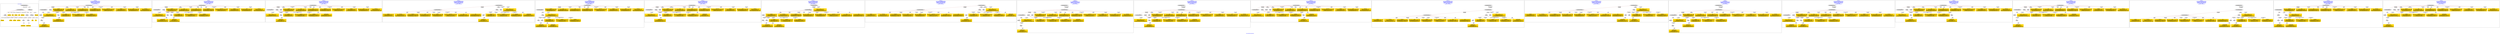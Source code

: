 digraph n0 {
fontcolor="blue"
remincross="true"
label="s26-s-san-francisco-moma.json"
subgraph cluster_0 {
label="1-correct model"
n2[style="filled",color="white",fillcolor="lightgray",label="CulturalHeritageObject1"];
n3[style="filled",color="white",fillcolor="lightgray",label="Person1"];
n4[shape="plaintext",style="filled",fillcolor="gold",label="dimensions"];
n5[shape="plaintext",style="filled",fillcolor="gold",label="credit"];
n6[shape="plaintext",style="filled",fillcolor="gold",label="copyright"];
n7[shape="plaintext",style="filled",fillcolor="gold",label="title"];
n8[shape="plaintext",style="filled",fillcolor="gold",label="accession-id"];
n9[style="filled",color="white",fillcolor="lightgray",label="Concept1"];
n10[style="filled",color="white",fillcolor="lightgray",label="Document1"];
n11[shape="plaintext",style="filled",fillcolor="gold",label="nationality"];
n12[shape="plaintext",style="filled",fillcolor="gold",label="birthYear"];
n13[shape="plaintext",style="filled",fillcolor="gold",label="deathYear"];
n14[shape="plaintext",style="filled",fillcolor="gold",label="artistName"];
n15[style="filled",color="white",fillcolor="lightgray",label="Place1"];
n16[style="filled",color="white",fillcolor="lightgray",label="Place2"];
n17[shape="plaintext",style="filled",fillcolor="gold",label="birthPlaceLabel"];
n18[shape="plaintext",style="filled",fillcolor="gold",label="deathPlaceLabel"];
n19[style="filled",color="white",fillcolor="lightgray",label="EuropeanaAggregation1"];
n20[style="filled",color="white",fillcolor="lightgray",label="WebResource1"];
n21[shape="plaintext",style="filled",fillcolor="gold",label="image-URL"];
n22[shape="plaintext",style="filled",fillcolor="gold",label="type"];
n23[shape="plaintext",style="filled",fillcolor="gold",label="url"];
}
subgraph cluster_1 {
label="candidate 0\nlink coherence:0.9473684210526315\nnode coherence:0.9473684210526315\nconfidence:0.4866317805677651\nmapping score:0.585142924349656\ncost:18.99975\n-precision:0.47-recall:0.43"
n25[style="filled",color="white",fillcolor="lightgray",label="CulturalHeritageObject1"];
n26[style="filled",color="white",fillcolor="lightgray",label="CulturalHeritageObject2"];
n27[style="filled",color="white",fillcolor="lightgray",label="Person1"];
n28[style="filled",color="white",fillcolor="lightgray",label="Person2"];
n29[style="filled",color="white",fillcolor="lightgray",label="Place1"];
n30[style="filled",color="white",fillcolor="lightgray",label="Place3"];
n31[shape="plaintext",style="filled",fillcolor="gold",label="copyright\n[CulturalHeritageObject,provenance,0.369]\n[CulturalHeritageObject,description,0.235]\n[Person,nameOfThePerson,0.206]\n[CulturalHeritageObject,title,0.19]"];
n32[shape="plaintext",style="filled",fillcolor="gold",label="deathPlaceLabel\n[Place,label,0.611]\n[Concept,prefLabel,0.154]\n[CulturalHeritageObject,title,0.14]\n[Person,biographicalInformation,0.096]"];
n33[shape="plaintext",style="filled",fillcolor="gold",label="birthPlaceLabel\n[Place,label,0.659]\n[CulturalHeritageObject,title,0.133]\n[CulturalHeritageObject,provenance,0.112]\n[Person,biographicalInformation,0.097]"];
n34[shape="plaintext",style="filled",fillcolor="gold",label="type\n[Concept,prefLabel,0.483]\n[CulturalHeritageObject,provenance,0.21]\n[CulturalHeritageObject,medium,0.208]\n[CulturalHeritageObject,description,0.1]"];
n35[shape="plaintext",style="filled",fillcolor="gold",label="title\n[CulturalHeritageObject,title,0.395]\n[CulturalHeritageObject,description,0.305]\n[Person,biographicalInformation,0.21]\n[CulturalHeritageObject,provenance,0.09]"];
n36[shape="plaintext",style="filled",fillcolor="gold",label="birthYear\n[Person,dateOfDeath,0.355]\n[CulturalHeritageObject,created,0.336]\n[Person,dateOfBirth,0.259]\n[CulturalHeritageObject,title,0.049]"];
n37[shape="plaintext",style="filled",fillcolor="gold",label="dimensions\n[CulturalHeritageObject,extent,0.885]\n[CulturalHeritageObject,provenance,0.063]\n[CulturalHeritageObject,description,0.032]\n[CulturalHeritageObject,created,0.02]"];
n38[shape="plaintext",style="filled",fillcolor="gold",label="accession-id\n[CulturalHeritageObject,accessionNumber,0.785]\n[CulturalHeritageObject,provenance,0.086]\n[WebResource,classLink,0.084]\n[CulturalHeritageObject,extent,0.045]"];
n39[shape="plaintext",style="filled",fillcolor="gold",label="nationality\n[Person,countryAssociatedWithThePerson,0.737]\n[CulturalHeritageObject,provenance,0.102]\n[Concept,prefLabel,0.089]\n[CulturalHeritageObject,description,0.072]"];
n40[shape="plaintext",style="filled",fillcolor="gold",label="deathYear\n[CulturalHeritageObject,created,0.485]\n[Person,dateOfDeath,0.395]\n[CulturalHeritageObject,title,0.067]\n[CulturalHeritageObject,description,0.053]"];
n41[shape="plaintext",style="filled",fillcolor="gold",label="credit\n[CulturalHeritageObject,provenance,0.687]\n[CulturalHeritageObject,description,0.132]\n[CulturalHeritageObject,title,0.101]\n[Person,biographicalInformation,0.08]"];
n42[shape="plaintext",style="filled",fillcolor="gold",label="url\n[WebResource,classLink,0.492]\n[Document,classLink,0.34]\n[CulturalHeritageObject,provenance,0.13]\n[CulturalHeritageObject,accessionNumber,0.038]"];
n43[shape="plaintext",style="filled",fillcolor="gold",label="artistName\n[Person,nameOfThePerson,0.477]\n[CulturalHeritageObject,provenance,0.211]\n[CulturalHeritageObject,description,0.157]\n[CulturalHeritageObject,title,0.156]"];
n44[shape="plaintext",style="filled",fillcolor="gold",label="image-URL\n[WebResource,classLink,0.746]\n[Document,classLink,0.197]\n[CulturalHeritageObject,description,0.032]\n[Person,biographicalInformation,0.025]"];
}
subgraph cluster_2 {
label="candidate 1\nlink coherence:0.9444444444444444\nnode coherence:0.9473684210526315\nconfidence:0.4866317805677651\nmapping score:0.585142924349656\ncost:17.99975\n-precision:0.5-recall:0.43"
n46[style="filled",color="white",fillcolor="lightgray",label="CulturalHeritageObject1"];
n47[style="filled",color="white",fillcolor="lightgray",label="CulturalHeritageObject2"];
n48[style="filled",color="white",fillcolor="lightgray",label="Person1"];
n49[style="filled",color="white",fillcolor="lightgray",label="Place1"];
n50[style="filled",color="white",fillcolor="lightgray",label="Place2"];
n51[shape="plaintext",style="filled",fillcolor="gold",label="copyright\n[CulturalHeritageObject,provenance,0.369]\n[CulturalHeritageObject,description,0.235]\n[Person,nameOfThePerson,0.206]\n[CulturalHeritageObject,title,0.19]"];
n52[shape="plaintext",style="filled",fillcolor="gold",label="deathPlaceLabel\n[Place,label,0.611]\n[Concept,prefLabel,0.154]\n[CulturalHeritageObject,title,0.14]\n[Person,biographicalInformation,0.096]"];
n53[shape="plaintext",style="filled",fillcolor="gold",label="birthPlaceLabel\n[Place,label,0.659]\n[CulturalHeritageObject,title,0.133]\n[CulturalHeritageObject,provenance,0.112]\n[Person,biographicalInformation,0.097]"];
n54[shape="plaintext",style="filled",fillcolor="gold",label="type\n[Concept,prefLabel,0.483]\n[CulturalHeritageObject,provenance,0.21]\n[CulturalHeritageObject,medium,0.208]\n[CulturalHeritageObject,description,0.1]"];
n55[shape="plaintext",style="filled",fillcolor="gold",label="title\n[CulturalHeritageObject,title,0.395]\n[CulturalHeritageObject,description,0.305]\n[Person,biographicalInformation,0.21]\n[CulturalHeritageObject,provenance,0.09]"];
n56[shape="plaintext",style="filled",fillcolor="gold",label="birthYear\n[Person,dateOfDeath,0.355]\n[CulturalHeritageObject,created,0.336]\n[Person,dateOfBirth,0.259]\n[CulturalHeritageObject,title,0.049]"];
n57[shape="plaintext",style="filled",fillcolor="gold",label="dimensions\n[CulturalHeritageObject,extent,0.885]\n[CulturalHeritageObject,provenance,0.063]\n[CulturalHeritageObject,description,0.032]\n[CulturalHeritageObject,created,0.02]"];
n58[shape="plaintext",style="filled",fillcolor="gold",label="accession-id\n[CulturalHeritageObject,accessionNumber,0.785]\n[CulturalHeritageObject,provenance,0.086]\n[WebResource,classLink,0.084]\n[CulturalHeritageObject,extent,0.045]"];
n59[shape="plaintext",style="filled",fillcolor="gold",label="nationality\n[Person,countryAssociatedWithThePerson,0.737]\n[CulturalHeritageObject,provenance,0.102]\n[Concept,prefLabel,0.089]\n[CulturalHeritageObject,description,0.072]"];
n60[shape="plaintext",style="filled",fillcolor="gold",label="deathYear\n[CulturalHeritageObject,created,0.485]\n[Person,dateOfDeath,0.395]\n[CulturalHeritageObject,title,0.067]\n[CulturalHeritageObject,description,0.053]"];
n61[shape="plaintext",style="filled",fillcolor="gold",label="credit\n[CulturalHeritageObject,provenance,0.687]\n[CulturalHeritageObject,description,0.132]\n[CulturalHeritageObject,title,0.101]\n[Person,biographicalInformation,0.08]"];
n62[shape="plaintext",style="filled",fillcolor="gold",label="url\n[WebResource,classLink,0.492]\n[Document,classLink,0.34]\n[CulturalHeritageObject,provenance,0.13]\n[CulturalHeritageObject,accessionNumber,0.038]"];
n63[shape="plaintext",style="filled",fillcolor="gold",label="artistName\n[Person,nameOfThePerson,0.477]\n[CulturalHeritageObject,provenance,0.211]\n[CulturalHeritageObject,description,0.157]\n[CulturalHeritageObject,title,0.156]"];
n64[shape="plaintext",style="filled",fillcolor="gold",label="image-URL\n[WebResource,classLink,0.746]\n[Document,classLink,0.197]\n[CulturalHeritageObject,description,0.032]\n[Person,biographicalInformation,0.025]"];
}
subgraph cluster_3 {
label="candidate 10\nlink coherence:0.8888888888888888\nnode coherence:0.9473684210526315\nconfidence:0.4866317805677651\nmapping score:0.585142924349656\ncost:17.99975\n-precision:0.5-recall:0.43"
n66[style="filled",color="white",fillcolor="lightgray",label="CulturalHeritageObject1"];
n67[style="filled",color="white",fillcolor="lightgray",label="CulturalHeritageObject2"];
n68[style="filled",color="white",fillcolor="lightgray",label="Person1"];
n69[style="filled",color="white",fillcolor="lightgray",label="Place1"];
n70[style="filled",color="white",fillcolor="lightgray",label="Place2"];
n71[shape="plaintext",style="filled",fillcolor="gold",label="copyright\n[CulturalHeritageObject,provenance,0.369]\n[CulturalHeritageObject,description,0.235]\n[Person,nameOfThePerson,0.206]\n[CulturalHeritageObject,title,0.19]"];
n72[shape="plaintext",style="filled",fillcolor="gold",label="deathPlaceLabel\n[Place,label,0.611]\n[Concept,prefLabel,0.154]\n[CulturalHeritageObject,title,0.14]\n[Person,biographicalInformation,0.096]"];
n73[shape="plaintext",style="filled",fillcolor="gold",label="birthPlaceLabel\n[Place,label,0.659]\n[CulturalHeritageObject,title,0.133]\n[CulturalHeritageObject,provenance,0.112]\n[Person,biographicalInformation,0.097]"];
n74[shape="plaintext",style="filled",fillcolor="gold",label="type\n[Concept,prefLabel,0.483]\n[CulturalHeritageObject,provenance,0.21]\n[CulturalHeritageObject,medium,0.208]\n[CulturalHeritageObject,description,0.1]"];
n75[shape="plaintext",style="filled",fillcolor="gold",label="title\n[CulturalHeritageObject,title,0.395]\n[CulturalHeritageObject,description,0.305]\n[Person,biographicalInformation,0.21]\n[CulturalHeritageObject,provenance,0.09]"];
n76[shape="plaintext",style="filled",fillcolor="gold",label="birthYear\n[Person,dateOfDeath,0.355]\n[CulturalHeritageObject,created,0.336]\n[Person,dateOfBirth,0.259]\n[CulturalHeritageObject,title,0.049]"];
n77[shape="plaintext",style="filled",fillcolor="gold",label="dimensions\n[CulturalHeritageObject,extent,0.885]\n[CulturalHeritageObject,provenance,0.063]\n[CulturalHeritageObject,description,0.032]\n[CulturalHeritageObject,created,0.02]"];
n78[shape="plaintext",style="filled",fillcolor="gold",label="accession-id\n[CulturalHeritageObject,accessionNumber,0.785]\n[CulturalHeritageObject,provenance,0.086]\n[WebResource,classLink,0.084]\n[CulturalHeritageObject,extent,0.045]"];
n79[shape="plaintext",style="filled",fillcolor="gold",label="nationality\n[Person,countryAssociatedWithThePerson,0.737]\n[CulturalHeritageObject,provenance,0.102]\n[Concept,prefLabel,0.089]\n[CulturalHeritageObject,description,0.072]"];
n80[shape="plaintext",style="filled",fillcolor="gold",label="deathYear\n[CulturalHeritageObject,created,0.485]\n[Person,dateOfDeath,0.395]\n[CulturalHeritageObject,title,0.067]\n[CulturalHeritageObject,description,0.053]"];
n81[shape="plaintext",style="filled",fillcolor="gold",label="credit\n[CulturalHeritageObject,provenance,0.687]\n[CulturalHeritageObject,description,0.132]\n[CulturalHeritageObject,title,0.101]\n[Person,biographicalInformation,0.08]"];
n82[shape="plaintext",style="filled",fillcolor="gold",label="url\n[WebResource,classLink,0.492]\n[Document,classLink,0.34]\n[CulturalHeritageObject,provenance,0.13]\n[CulturalHeritageObject,accessionNumber,0.038]"];
n83[shape="plaintext",style="filled",fillcolor="gold",label="artistName\n[Person,nameOfThePerson,0.477]\n[CulturalHeritageObject,provenance,0.211]\n[CulturalHeritageObject,description,0.157]\n[CulturalHeritageObject,title,0.156]"];
n84[shape="plaintext",style="filled",fillcolor="gold",label="image-URL\n[WebResource,classLink,0.746]\n[Document,classLink,0.197]\n[CulturalHeritageObject,description,0.032]\n[Person,biographicalInformation,0.025]"];
}
subgraph cluster_4 {
label="candidate 11\nlink coherence:0.8888888888888888\nnode coherence:0.9473684210526315\nconfidence:0.4866317805677651\nmapping score:0.585142924349656\ncost:116.99975\n-precision:0.44-recall:0.38"
n86[style="filled",color="white",fillcolor="lightgray",label="CulturalHeritageObject1"];
n87[style="filled",color="white",fillcolor="lightgray",label="CulturalHeritageObject2"];
n88[style="filled",color="white",fillcolor="lightgray",label="Person1"];
n89[style="filled",color="white",fillcolor="lightgray",label="Place1"];
n90[style="filled",color="white",fillcolor="lightgray",label="Place2"];
n91[shape="plaintext",style="filled",fillcolor="gold",label="deathPlaceLabel\n[Place,label,0.611]\n[Concept,prefLabel,0.154]\n[CulturalHeritageObject,title,0.14]\n[Person,biographicalInformation,0.096]"];
n92[shape="plaintext",style="filled",fillcolor="gold",label="birthPlaceLabel\n[Place,label,0.659]\n[CulturalHeritageObject,title,0.133]\n[CulturalHeritageObject,provenance,0.112]\n[Person,biographicalInformation,0.097]"];
n93[shape="plaintext",style="filled",fillcolor="gold",label="deathYear\n[CulturalHeritageObject,created,0.485]\n[Person,dateOfDeath,0.395]\n[CulturalHeritageObject,title,0.067]\n[CulturalHeritageObject,description,0.053]"];
n94[shape="plaintext",style="filled",fillcolor="gold",label="image-URL\n[WebResource,classLink,0.746]\n[Document,classLink,0.197]\n[CulturalHeritageObject,description,0.032]\n[Person,biographicalInformation,0.025]"];
n95[shape="plaintext",style="filled",fillcolor="gold",label="dimensions\n[CulturalHeritageObject,extent,0.885]\n[CulturalHeritageObject,provenance,0.063]\n[CulturalHeritageObject,description,0.032]\n[CulturalHeritageObject,created,0.02]"];
n96[shape="plaintext",style="filled",fillcolor="gold",label="birthYear\n[Person,dateOfDeath,0.355]\n[CulturalHeritageObject,created,0.336]\n[Person,dateOfBirth,0.259]\n[CulturalHeritageObject,title,0.049]"];
n97[shape="plaintext",style="filled",fillcolor="gold",label="nationality\n[Person,countryAssociatedWithThePerson,0.737]\n[CulturalHeritageObject,provenance,0.102]\n[Concept,prefLabel,0.089]\n[CulturalHeritageObject,description,0.072]"];
n98[shape="plaintext",style="filled",fillcolor="gold",label="url\n[WebResource,classLink,0.492]\n[Document,classLink,0.34]\n[CulturalHeritageObject,provenance,0.13]\n[CulturalHeritageObject,accessionNumber,0.038]"];
n99[shape="plaintext",style="filled",fillcolor="gold",label="credit\n[CulturalHeritageObject,provenance,0.687]\n[CulturalHeritageObject,description,0.132]\n[CulturalHeritageObject,title,0.101]\n[Person,biographicalInformation,0.08]"];
n100[shape="plaintext",style="filled",fillcolor="gold",label="copyright\n[CulturalHeritageObject,provenance,0.369]\n[CulturalHeritageObject,description,0.235]\n[Person,nameOfThePerson,0.206]\n[CulturalHeritageObject,title,0.19]"];
n101[shape="plaintext",style="filled",fillcolor="gold",label="accession-id\n[CulturalHeritageObject,accessionNumber,0.785]\n[CulturalHeritageObject,provenance,0.086]\n[WebResource,classLink,0.084]\n[CulturalHeritageObject,extent,0.045]"];
n102[shape="plaintext",style="filled",fillcolor="gold",label="type\n[Concept,prefLabel,0.483]\n[CulturalHeritageObject,provenance,0.21]\n[CulturalHeritageObject,medium,0.208]\n[CulturalHeritageObject,description,0.1]"];
n103[shape="plaintext",style="filled",fillcolor="gold",label="title\n[CulturalHeritageObject,title,0.395]\n[CulturalHeritageObject,description,0.305]\n[Person,biographicalInformation,0.21]\n[CulturalHeritageObject,provenance,0.09]"];
n104[shape="plaintext",style="filled",fillcolor="gold",label="artistName\n[Person,nameOfThePerson,0.477]\n[CulturalHeritageObject,provenance,0.211]\n[CulturalHeritageObject,description,0.157]\n[CulturalHeritageObject,title,0.156]"];
}
subgraph cluster_5 {
label="candidate 12\nlink coherence:0.8888888888888888\nnode coherence:0.9473684210526315\nconfidence:0.4866317805677651\nmapping score:0.585142924349656\ncost:116.99997\n-precision:0.44-recall:0.38"
n106[style="filled",color="white",fillcolor="lightgray",label="CulturalHeritageObject1"];
n107[style="filled",color="white",fillcolor="lightgray",label="CulturalHeritageObject2"];
n108[style="filled",color="white",fillcolor="lightgray",label="Person1"];
n109[style="filled",color="white",fillcolor="lightgray",label="Place1"];
n110[style="filled",color="white",fillcolor="lightgray",label="Place2"];
n111[shape="plaintext",style="filled",fillcolor="gold",label="copyright\n[CulturalHeritageObject,provenance,0.369]\n[CulturalHeritageObject,description,0.235]\n[Person,nameOfThePerson,0.206]\n[CulturalHeritageObject,title,0.19]"];
n112[shape="plaintext",style="filled",fillcolor="gold",label="deathPlaceLabel\n[Place,label,0.611]\n[Concept,prefLabel,0.154]\n[CulturalHeritageObject,title,0.14]\n[Person,biographicalInformation,0.096]"];
n113[shape="plaintext",style="filled",fillcolor="gold",label="birthPlaceLabel\n[Place,label,0.659]\n[CulturalHeritageObject,title,0.133]\n[CulturalHeritageObject,provenance,0.112]\n[Person,biographicalInformation,0.097]"];
n114[shape="plaintext",style="filled",fillcolor="gold",label="type\n[Concept,prefLabel,0.483]\n[CulturalHeritageObject,provenance,0.21]\n[CulturalHeritageObject,medium,0.208]\n[CulturalHeritageObject,description,0.1]"];
n115[shape="plaintext",style="filled",fillcolor="gold",label="title\n[CulturalHeritageObject,title,0.395]\n[CulturalHeritageObject,description,0.305]\n[Person,biographicalInformation,0.21]\n[CulturalHeritageObject,provenance,0.09]"];
n116[shape="plaintext",style="filled",fillcolor="gold",label="birthYear\n[Person,dateOfDeath,0.355]\n[CulturalHeritageObject,created,0.336]\n[Person,dateOfBirth,0.259]\n[CulturalHeritageObject,title,0.049]"];
n117[shape="plaintext",style="filled",fillcolor="gold",label="dimensions\n[CulturalHeritageObject,extent,0.885]\n[CulturalHeritageObject,provenance,0.063]\n[CulturalHeritageObject,description,0.032]\n[CulturalHeritageObject,created,0.02]"];
n118[shape="plaintext",style="filled",fillcolor="gold",label="accession-id\n[CulturalHeritageObject,accessionNumber,0.785]\n[CulturalHeritageObject,provenance,0.086]\n[WebResource,classLink,0.084]\n[CulturalHeritageObject,extent,0.045]"];
n119[shape="plaintext",style="filled",fillcolor="gold",label="nationality\n[Person,countryAssociatedWithThePerson,0.737]\n[CulturalHeritageObject,provenance,0.102]\n[Concept,prefLabel,0.089]\n[CulturalHeritageObject,description,0.072]"];
n120[shape="plaintext",style="filled",fillcolor="gold",label="deathYear\n[CulturalHeritageObject,created,0.485]\n[Person,dateOfDeath,0.395]\n[CulturalHeritageObject,title,0.067]\n[CulturalHeritageObject,description,0.053]"];
n121[shape="plaintext",style="filled",fillcolor="gold",label="credit\n[CulturalHeritageObject,provenance,0.687]\n[CulturalHeritageObject,description,0.132]\n[CulturalHeritageObject,title,0.101]\n[Person,biographicalInformation,0.08]"];
n122[shape="plaintext",style="filled",fillcolor="gold",label="url\n[WebResource,classLink,0.492]\n[Document,classLink,0.34]\n[CulturalHeritageObject,provenance,0.13]\n[CulturalHeritageObject,accessionNumber,0.038]"];
n123[shape="plaintext",style="filled",fillcolor="gold",label="artistName\n[Person,nameOfThePerson,0.477]\n[CulturalHeritageObject,provenance,0.211]\n[CulturalHeritageObject,description,0.157]\n[CulturalHeritageObject,title,0.156]"];
n124[shape="plaintext",style="filled",fillcolor="gold",label="image-URL\n[WebResource,classLink,0.746]\n[Document,classLink,0.197]\n[CulturalHeritageObject,description,0.032]\n[Person,biographicalInformation,0.025]"];
}
subgraph cluster_6 {
label="candidate 13\nlink coherence:0.8888888888888888\nnode coherence:0.9473684210526315\nconfidence:0.4866317805677651\nmapping score:0.585142924349656\ncost:117.009752\n-precision:0.5-recall:0.43"
n126[style="filled",color="white",fillcolor="lightgray",label="CulturalHeritageObject1"];
n127[style="filled",color="white",fillcolor="lightgray",label="CulturalHeritageObject2"];
n128[style="filled",color="white",fillcolor="lightgray",label="Person1"];
n129[style="filled",color="white",fillcolor="lightgray",label="Place1"];
n130[style="filled",color="white",fillcolor="lightgray",label="Place2"];
n131[shape="plaintext",style="filled",fillcolor="gold",label="copyright\n[CulturalHeritageObject,provenance,0.369]\n[CulturalHeritageObject,description,0.235]\n[Person,nameOfThePerson,0.206]\n[CulturalHeritageObject,title,0.19]"];
n132[shape="plaintext",style="filled",fillcolor="gold",label="deathPlaceLabel\n[Place,label,0.611]\n[Concept,prefLabel,0.154]\n[CulturalHeritageObject,title,0.14]\n[Person,biographicalInformation,0.096]"];
n133[shape="plaintext",style="filled",fillcolor="gold",label="birthPlaceLabel\n[Place,label,0.659]\n[CulturalHeritageObject,title,0.133]\n[CulturalHeritageObject,provenance,0.112]\n[Person,biographicalInformation,0.097]"];
n134[shape="plaintext",style="filled",fillcolor="gold",label="type\n[Concept,prefLabel,0.483]\n[CulturalHeritageObject,provenance,0.21]\n[CulturalHeritageObject,medium,0.208]\n[CulturalHeritageObject,description,0.1]"];
n135[shape="plaintext",style="filled",fillcolor="gold",label="title\n[CulturalHeritageObject,title,0.395]\n[CulturalHeritageObject,description,0.305]\n[Person,biographicalInformation,0.21]\n[CulturalHeritageObject,provenance,0.09]"];
n136[shape="plaintext",style="filled",fillcolor="gold",label="birthYear\n[Person,dateOfDeath,0.355]\n[CulturalHeritageObject,created,0.336]\n[Person,dateOfBirth,0.259]\n[CulturalHeritageObject,title,0.049]"];
n137[shape="plaintext",style="filled",fillcolor="gold",label="dimensions\n[CulturalHeritageObject,extent,0.885]\n[CulturalHeritageObject,provenance,0.063]\n[CulturalHeritageObject,description,0.032]\n[CulturalHeritageObject,created,0.02]"];
n138[shape="plaintext",style="filled",fillcolor="gold",label="accession-id\n[CulturalHeritageObject,accessionNumber,0.785]\n[CulturalHeritageObject,provenance,0.086]\n[WebResource,classLink,0.084]\n[CulturalHeritageObject,extent,0.045]"];
n139[shape="plaintext",style="filled",fillcolor="gold",label="nationality\n[Person,countryAssociatedWithThePerson,0.737]\n[CulturalHeritageObject,provenance,0.102]\n[Concept,prefLabel,0.089]\n[CulturalHeritageObject,description,0.072]"];
n140[shape="plaintext",style="filled",fillcolor="gold",label="deathYear\n[CulturalHeritageObject,created,0.485]\n[Person,dateOfDeath,0.395]\n[CulturalHeritageObject,title,0.067]\n[CulturalHeritageObject,description,0.053]"];
n141[shape="plaintext",style="filled",fillcolor="gold",label="credit\n[CulturalHeritageObject,provenance,0.687]\n[CulturalHeritageObject,description,0.132]\n[CulturalHeritageObject,title,0.101]\n[Person,biographicalInformation,0.08]"];
n142[shape="plaintext",style="filled",fillcolor="gold",label="url\n[WebResource,classLink,0.492]\n[Document,classLink,0.34]\n[CulturalHeritageObject,provenance,0.13]\n[CulturalHeritageObject,accessionNumber,0.038]"];
n143[shape="plaintext",style="filled",fillcolor="gold",label="artistName\n[Person,nameOfThePerson,0.477]\n[CulturalHeritageObject,provenance,0.211]\n[CulturalHeritageObject,description,0.157]\n[CulturalHeritageObject,title,0.156]"];
n144[shape="plaintext",style="filled",fillcolor="gold",label="image-URL\n[WebResource,classLink,0.746]\n[Document,classLink,0.197]\n[CulturalHeritageObject,description,0.032]\n[Person,biographicalInformation,0.025]"];
}
subgraph cluster_7 {
label="candidate 14\nlink coherence:0.8888888888888888\nnode coherence:0.9473684210526315\nconfidence:0.4866317805677651\nmapping score:0.585142924349656\ncost:215.99997\n-precision:0.44-recall:0.38"
n146[style="filled",color="white",fillcolor="lightgray",label="CulturalHeritageObject1"];
n147[style="filled",color="white",fillcolor="lightgray",label="CulturalHeritageObject2"];
n148[style="filled",color="white",fillcolor="lightgray",label="Person1"];
n149[style="filled",color="white",fillcolor="lightgray",label="Place1"];
n150[style="filled",color="white",fillcolor="lightgray",label="Place2"];
n151[shape="plaintext",style="filled",fillcolor="gold",label="deathPlaceLabel\n[Place,label,0.611]\n[Concept,prefLabel,0.154]\n[CulturalHeritageObject,title,0.14]\n[Person,biographicalInformation,0.096]"];
n152[shape="plaintext",style="filled",fillcolor="gold",label="birthPlaceLabel\n[Place,label,0.659]\n[CulturalHeritageObject,title,0.133]\n[CulturalHeritageObject,provenance,0.112]\n[Person,biographicalInformation,0.097]"];
n153[shape="plaintext",style="filled",fillcolor="gold",label="deathYear\n[CulturalHeritageObject,created,0.485]\n[Person,dateOfDeath,0.395]\n[CulturalHeritageObject,title,0.067]\n[CulturalHeritageObject,description,0.053]"];
n154[shape="plaintext",style="filled",fillcolor="gold",label="image-URL\n[WebResource,classLink,0.746]\n[Document,classLink,0.197]\n[CulturalHeritageObject,description,0.032]\n[Person,biographicalInformation,0.025]"];
n155[shape="plaintext",style="filled",fillcolor="gold",label="dimensions\n[CulturalHeritageObject,extent,0.885]\n[CulturalHeritageObject,provenance,0.063]\n[CulturalHeritageObject,description,0.032]\n[CulturalHeritageObject,created,0.02]"];
n156[shape="plaintext",style="filled",fillcolor="gold",label="birthYear\n[Person,dateOfDeath,0.355]\n[CulturalHeritageObject,created,0.336]\n[Person,dateOfBirth,0.259]\n[CulturalHeritageObject,title,0.049]"];
n157[shape="plaintext",style="filled",fillcolor="gold",label="nationality\n[Person,countryAssociatedWithThePerson,0.737]\n[CulturalHeritageObject,provenance,0.102]\n[Concept,prefLabel,0.089]\n[CulturalHeritageObject,description,0.072]"];
n158[shape="plaintext",style="filled",fillcolor="gold",label="url\n[WebResource,classLink,0.492]\n[Document,classLink,0.34]\n[CulturalHeritageObject,provenance,0.13]\n[CulturalHeritageObject,accessionNumber,0.038]"];
n159[shape="plaintext",style="filled",fillcolor="gold",label="credit\n[CulturalHeritageObject,provenance,0.687]\n[CulturalHeritageObject,description,0.132]\n[CulturalHeritageObject,title,0.101]\n[Person,biographicalInformation,0.08]"];
n160[shape="plaintext",style="filled",fillcolor="gold",label="copyright\n[CulturalHeritageObject,provenance,0.369]\n[CulturalHeritageObject,description,0.235]\n[Person,nameOfThePerson,0.206]\n[CulturalHeritageObject,title,0.19]"];
n161[shape="plaintext",style="filled",fillcolor="gold",label="accession-id\n[CulturalHeritageObject,accessionNumber,0.785]\n[CulturalHeritageObject,provenance,0.086]\n[WebResource,classLink,0.084]\n[CulturalHeritageObject,extent,0.045]"];
n162[shape="plaintext",style="filled",fillcolor="gold",label="type\n[Concept,prefLabel,0.483]\n[CulturalHeritageObject,provenance,0.21]\n[CulturalHeritageObject,medium,0.208]\n[CulturalHeritageObject,description,0.1]"];
n163[shape="plaintext",style="filled",fillcolor="gold",label="title\n[CulturalHeritageObject,title,0.395]\n[CulturalHeritageObject,description,0.305]\n[Person,biographicalInformation,0.21]\n[CulturalHeritageObject,provenance,0.09]"];
n164[shape="plaintext",style="filled",fillcolor="gold",label="artistName\n[Person,nameOfThePerson,0.477]\n[CulturalHeritageObject,provenance,0.211]\n[CulturalHeritageObject,description,0.157]\n[CulturalHeritageObject,title,0.156]"];
}
subgraph cluster_8 {
label="candidate 15\nlink coherence:0.8888888888888888\nnode coherence:0.9473684210526315\nconfidence:0.4866317805677651\nmapping score:0.585142924349656\ncost:216.009752\n-precision:0.44-recall:0.38"
n166[style="filled",color="white",fillcolor="lightgray",label="CulturalHeritageObject1"];
n167[style="filled",color="white",fillcolor="lightgray",label="CulturalHeritageObject2"];
n168[style="filled",color="white",fillcolor="lightgray",label="Person1"];
n169[style="filled",color="white",fillcolor="lightgray",label="Place1"];
n170[style="filled",color="white",fillcolor="lightgray",label="Place2"];
n171[shape="plaintext",style="filled",fillcolor="gold",label="deathPlaceLabel\n[Place,label,0.611]\n[Concept,prefLabel,0.154]\n[CulturalHeritageObject,title,0.14]\n[Person,biographicalInformation,0.096]"];
n172[shape="plaintext",style="filled",fillcolor="gold",label="birthPlaceLabel\n[Place,label,0.659]\n[CulturalHeritageObject,title,0.133]\n[CulturalHeritageObject,provenance,0.112]\n[Person,biographicalInformation,0.097]"];
n173[shape="plaintext",style="filled",fillcolor="gold",label="deathYear\n[CulturalHeritageObject,created,0.485]\n[Person,dateOfDeath,0.395]\n[CulturalHeritageObject,title,0.067]\n[CulturalHeritageObject,description,0.053]"];
n174[shape="plaintext",style="filled",fillcolor="gold",label="image-URL\n[WebResource,classLink,0.746]\n[Document,classLink,0.197]\n[CulturalHeritageObject,description,0.032]\n[Person,biographicalInformation,0.025]"];
n175[shape="plaintext",style="filled",fillcolor="gold",label="dimensions\n[CulturalHeritageObject,extent,0.885]\n[CulturalHeritageObject,provenance,0.063]\n[CulturalHeritageObject,description,0.032]\n[CulturalHeritageObject,created,0.02]"];
n176[shape="plaintext",style="filled",fillcolor="gold",label="birthYear\n[Person,dateOfDeath,0.355]\n[CulturalHeritageObject,created,0.336]\n[Person,dateOfBirth,0.259]\n[CulturalHeritageObject,title,0.049]"];
n177[shape="plaintext",style="filled",fillcolor="gold",label="nationality\n[Person,countryAssociatedWithThePerson,0.737]\n[CulturalHeritageObject,provenance,0.102]\n[Concept,prefLabel,0.089]\n[CulturalHeritageObject,description,0.072]"];
n178[shape="plaintext",style="filled",fillcolor="gold",label="url\n[WebResource,classLink,0.492]\n[Document,classLink,0.34]\n[CulturalHeritageObject,provenance,0.13]\n[CulturalHeritageObject,accessionNumber,0.038]"];
n179[shape="plaintext",style="filled",fillcolor="gold",label="credit\n[CulturalHeritageObject,provenance,0.687]\n[CulturalHeritageObject,description,0.132]\n[CulturalHeritageObject,title,0.101]\n[Person,biographicalInformation,0.08]"];
n180[shape="plaintext",style="filled",fillcolor="gold",label="copyright\n[CulturalHeritageObject,provenance,0.369]\n[CulturalHeritageObject,description,0.235]\n[Person,nameOfThePerson,0.206]\n[CulturalHeritageObject,title,0.19]"];
n181[shape="plaintext",style="filled",fillcolor="gold",label="accession-id\n[CulturalHeritageObject,accessionNumber,0.785]\n[CulturalHeritageObject,provenance,0.086]\n[WebResource,classLink,0.084]\n[CulturalHeritageObject,extent,0.045]"];
n182[shape="plaintext",style="filled",fillcolor="gold",label="type\n[Concept,prefLabel,0.483]\n[CulturalHeritageObject,provenance,0.21]\n[CulturalHeritageObject,medium,0.208]\n[CulturalHeritageObject,description,0.1]"];
n183[shape="plaintext",style="filled",fillcolor="gold",label="title\n[CulturalHeritageObject,title,0.395]\n[CulturalHeritageObject,description,0.305]\n[Person,biographicalInformation,0.21]\n[CulturalHeritageObject,provenance,0.09]"];
n184[shape="plaintext",style="filled",fillcolor="gold",label="artistName\n[Person,nameOfThePerson,0.477]\n[CulturalHeritageObject,provenance,0.211]\n[CulturalHeritageObject,description,0.157]\n[CulturalHeritageObject,title,0.156]"];
}
subgraph cluster_9 {
label="candidate 16\nlink coherence:0.85\nnode coherence:0.9473684210526315\nconfidence:0.4866317805677651\nmapping score:0.585142924349656\ncost:19.99957\n-precision:0.5-recall:0.48"
n186[style="filled",color="white",fillcolor="lightgray",label="CulturalHeritageObject1"];
n187[style="filled",color="white",fillcolor="lightgray",label="CulturalHeritageObject2"];
n188[style="filled",color="white",fillcolor="lightgray",label="Person1"];
n189[style="filled",color="white",fillcolor="lightgray",label="Place1"];
n190[style="filled",color="white",fillcolor="lightgray",label="Person2"];
n191[style="filled",color="white",fillcolor="lightgray",label="Place3"];
n192[style="filled",color="white",fillcolor="lightgray",label="EuropeanaAggregation1"];
n193[shape="plaintext",style="filled",fillcolor="gold",label="copyright\n[CulturalHeritageObject,provenance,0.369]\n[CulturalHeritageObject,description,0.235]\n[Person,nameOfThePerson,0.206]\n[CulturalHeritageObject,title,0.19]"];
n194[shape="plaintext",style="filled",fillcolor="gold",label="deathPlaceLabel\n[Place,label,0.611]\n[Concept,prefLabel,0.154]\n[CulturalHeritageObject,title,0.14]\n[Person,biographicalInformation,0.096]"];
n195[shape="plaintext",style="filled",fillcolor="gold",label="birthPlaceLabel\n[Place,label,0.659]\n[CulturalHeritageObject,title,0.133]\n[CulturalHeritageObject,provenance,0.112]\n[Person,biographicalInformation,0.097]"];
n196[shape="plaintext",style="filled",fillcolor="gold",label="type\n[Concept,prefLabel,0.483]\n[CulturalHeritageObject,provenance,0.21]\n[CulturalHeritageObject,medium,0.208]\n[CulturalHeritageObject,description,0.1]"];
n197[shape="plaintext",style="filled",fillcolor="gold",label="title\n[CulturalHeritageObject,title,0.395]\n[CulturalHeritageObject,description,0.305]\n[Person,biographicalInformation,0.21]\n[CulturalHeritageObject,provenance,0.09]"];
n198[shape="plaintext",style="filled",fillcolor="gold",label="birthYear\n[Person,dateOfDeath,0.355]\n[CulturalHeritageObject,created,0.336]\n[Person,dateOfBirth,0.259]\n[CulturalHeritageObject,title,0.049]"];
n199[shape="plaintext",style="filled",fillcolor="gold",label="dimensions\n[CulturalHeritageObject,extent,0.885]\n[CulturalHeritageObject,provenance,0.063]\n[CulturalHeritageObject,description,0.032]\n[CulturalHeritageObject,created,0.02]"];
n200[shape="plaintext",style="filled",fillcolor="gold",label="accession-id\n[CulturalHeritageObject,accessionNumber,0.785]\n[CulturalHeritageObject,provenance,0.086]\n[WebResource,classLink,0.084]\n[CulturalHeritageObject,extent,0.045]"];
n201[shape="plaintext",style="filled",fillcolor="gold",label="nationality\n[Person,countryAssociatedWithThePerson,0.737]\n[CulturalHeritageObject,provenance,0.102]\n[Concept,prefLabel,0.089]\n[CulturalHeritageObject,description,0.072]"];
n202[shape="plaintext",style="filled",fillcolor="gold",label="deathYear\n[CulturalHeritageObject,created,0.485]\n[Person,dateOfDeath,0.395]\n[CulturalHeritageObject,title,0.067]\n[CulturalHeritageObject,description,0.053]"];
n203[shape="plaintext",style="filled",fillcolor="gold",label="credit\n[CulturalHeritageObject,provenance,0.687]\n[CulturalHeritageObject,description,0.132]\n[CulturalHeritageObject,title,0.101]\n[Person,biographicalInformation,0.08]"];
n204[shape="plaintext",style="filled",fillcolor="gold",label="url\n[WebResource,classLink,0.492]\n[Document,classLink,0.34]\n[CulturalHeritageObject,provenance,0.13]\n[CulturalHeritageObject,accessionNumber,0.038]"];
n205[shape="plaintext",style="filled",fillcolor="gold",label="artistName\n[Person,nameOfThePerson,0.477]\n[CulturalHeritageObject,provenance,0.211]\n[CulturalHeritageObject,description,0.157]\n[CulturalHeritageObject,title,0.156]"];
n206[shape="plaintext",style="filled",fillcolor="gold",label="image-URL\n[WebResource,classLink,0.746]\n[Document,classLink,0.197]\n[CulturalHeritageObject,description,0.032]\n[Person,biographicalInformation,0.025]"];
}
subgraph cluster_10 {
label="candidate 17\nlink coherence:0.8421052631578947\nnode coherence:0.9473684210526315\nconfidence:0.4866317805677651\nmapping score:0.585142924349656\ncost:18.99957\n-precision:0.53-recall:0.48"
n208[style="filled",color="white",fillcolor="lightgray",label="CulturalHeritageObject1"];
n209[style="filled",color="white",fillcolor="lightgray",label="CulturalHeritageObject2"];
n210[style="filled",color="white",fillcolor="lightgray",label="Person1"];
n211[style="filled",color="white",fillcolor="lightgray",label="Place1"];
n212[style="filled",color="white",fillcolor="lightgray",label="Place2"];
n213[style="filled",color="white",fillcolor="lightgray",label="EuropeanaAggregation1"];
n214[shape="plaintext",style="filled",fillcolor="gold",label="copyright\n[CulturalHeritageObject,provenance,0.369]\n[CulturalHeritageObject,description,0.235]\n[Person,nameOfThePerson,0.206]\n[CulturalHeritageObject,title,0.19]"];
n215[shape="plaintext",style="filled",fillcolor="gold",label="deathPlaceLabel\n[Place,label,0.611]\n[Concept,prefLabel,0.154]\n[CulturalHeritageObject,title,0.14]\n[Person,biographicalInformation,0.096]"];
n216[shape="plaintext",style="filled",fillcolor="gold",label="birthPlaceLabel\n[Place,label,0.659]\n[CulturalHeritageObject,title,0.133]\n[CulturalHeritageObject,provenance,0.112]\n[Person,biographicalInformation,0.097]"];
n217[shape="plaintext",style="filled",fillcolor="gold",label="type\n[Concept,prefLabel,0.483]\n[CulturalHeritageObject,provenance,0.21]\n[CulturalHeritageObject,medium,0.208]\n[CulturalHeritageObject,description,0.1]"];
n218[shape="plaintext",style="filled",fillcolor="gold",label="title\n[CulturalHeritageObject,title,0.395]\n[CulturalHeritageObject,description,0.305]\n[Person,biographicalInformation,0.21]\n[CulturalHeritageObject,provenance,0.09]"];
n219[shape="plaintext",style="filled",fillcolor="gold",label="birthYear\n[Person,dateOfDeath,0.355]\n[CulturalHeritageObject,created,0.336]\n[Person,dateOfBirth,0.259]\n[CulturalHeritageObject,title,0.049]"];
n220[shape="plaintext",style="filled",fillcolor="gold",label="dimensions\n[CulturalHeritageObject,extent,0.885]\n[CulturalHeritageObject,provenance,0.063]\n[CulturalHeritageObject,description,0.032]\n[CulturalHeritageObject,created,0.02]"];
n221[shape="plaintext",style="filled",fillcolor="gold",label="accession-id\n[CulturalHeritageObject,accessionNumber,0.785]\n[CulturalHeritageObject,provenance,0.086]\n[WebResource,classLink,0.084]\n[CulturalHeritageObject,extent,0.045]"];
n222[shape="plaintext",style="filled",fillcolor="gold",label="nationality\n[Person,countryAssociatedWithThePerson,0.737]\n[CulturalHeritageObject,provenance,0.102]\n[Concept,prefLabel,0.089]\n[CulturalHeritageObject,description,0.072]"];
n223[shape="plaintext",style="filled",fillcolor="gold",label="deathYear\n[CulturalHeritageObject,created,0.485]\n[Person,dateOfDeath,0.395]\n[CulturalHeritageObject,title,0.067]\n[CulturalHeritageObject,description,0.053]"];
n224[shape="plaintext",style="filled",fillcolor="gold",label="credit\n[CulturalHeritageObject,provenance,0.687]\n[CulturalHeritageObject,description,0.132]\n[CulturalHeritageObject,title,0.101]\n[Person,biographicalInformation,0.08]"];
n225[shape="plaintext",style="filled",fillcolor="gold",label="url\n[WebResource,classLink,0.492]\n[Document,classLink,0.34]\n[CulturalHeritageObject,provenance,0.13]\n[CulturalHeritageObject,accessionNumber,0.038]"];
n226[shape="plaintext",style="filled",fillcolor="gold",label="artistName\n[Person,nameOfThePerson,0.477]\n[CulturalHeritageObject,provenance,0.211]\n[CulturalHeritageObject,description,0.157]\n[CulturalHeritageObject,title,0.156]"];
n227[shape="plaintext",style="filled",fillcolor="gold",label="image-URL\n[WebResource,classLink,0.746]\n[Document,classLink,0.197]\n[CulturalHeritageObject,description,0.032]\n[Person,biographicalInformation,0.025]"];
}
subgraph cluster_11 {
label="candidate 18\nlink coherence:0.8421052631578947\nnode coherence:0.9473684210526315\nconfidence:0.4866317805677651\nmapping score:0.585142924349656\ncost:18.99974\n-precision:0.47-recall:0.43"
n229[style="filled",color="white",fillcolor="lightgray",label="CulturalHeritageObject1"];
n230[style="filled",color="white",fillcolor="lightgray",label="CulturalHeritageObject2"];
n231[style="filled",color="white",fillcolor="lightgray",label="Person1"];
n232[style="filled",color="white",fillcolor="lightgray",label="Person2"];
n233[style="filled",color="white",fillcolor="lightgray",label="Place1"];
n234[style="filled",color="white",fillcolor="lightgray",label="Place3"];
n235[shape="plaintext",style="filled",fillcolor="gold",label="copyright\n[CulturalHeritageObject,provenance,0.369]\n[CulturalHeritageObject,description,0.235]\n[Person,nameOfThePerson,0.206]\n[CulturalHeritageObject,title,0.19]"];
n236[shape="plaintext",style="filled",fillcolor="gold",label="deathPlaceLabel\n[Place,label,0.611]\n[Concept,prefLabel,0.154]\n[CulturalHeritageObject,title,0.14]\n[Person,biographicalInformation,0.096]"];
n237[shape="plaintext",style="filled",fillcolor="gold",label="birthPlaceLabel\n[Place,label,0.659]\n[CulturalHeritageObject,title,0.133]\n[CulturalHeritageObject,provenance,0.112]\n[Person,biographicalInformation,0.097]"];
n238[shape="plaintext",style="filled",fillcolor="gold",label="type\n[Concept,prefLabel,0.483]\n[CulturalHeritageObject,provenance,0.21]\n[CulturalHeritageObject,medium,0.208]\n[CulturalHeritageObject,description,0.1]"];
n239[shape="plaintext",style="filled",fillcolor="gold",label="title\n[CulturalHeritageObject,title,0.395]\n[CulturalHeritageObject,description,0.305]\n[Person,biographicalInformation,0.21]\n[CulturalHeritageObject,provenance,0.09]"];
n240[shape="plaintext",style="filled",fillcolor="gold",label="birthYear\n[Person,dateOfDeath,0.355]\n[CulturalHeritageObject,created,0.336]\n[Person,dateOfBirth,0.259]\n[CulturalHeritageObject,title,0.049]"];
n241[shape="plaintext",style="filled",fillcolor="gold",label="dimensions\n[CulturalHeritageObject,extent,0.885]\n[CulturalHeritageObject,provenance,0.063]\n[CulturalHeritageObject,description,0.032]\n[CulturalHeritageObject,created,0.02]"];
n242[shape="plaintext",style="filled",fillcolor="gold",label="accession-id\n[CulturalHeritageObject,accessionNumber,0.785]\n[CulturalHeritageObject,provenance,0.086]\n[WebResource,classLink,0.084]\n[CulturalHeritageObject,extent,0.045]"];
n243[shape="plaintext",style="filled",fillcolor="gold",label="nationality\n[Person,countryAssociatedWithThePerson,0.737]\n[CulturalHeritageObject,provenance,0.102]\n[Concept,prefLabel,0.089]\n[CulturalHeritageObject,description,0.072]"];
n244[shape="plaintext",style="filled",fillcolor="gold",label="deathYear\n[CulturalHeritageObject,created,0.485]\n[Person,dateOfDeath,0.395]\n[CulturalHeritageObject,title,0.067]\n[CulturalHeritageObject,description,0.053]"];
n245[shape="plaintext",style="filled",fillcolor="gold",label="credit\n[CulturalHeritageObject,provenance,0.687]\n[CulturalHeritageObject,description,0.132]\n[CulturalHeritageObject,title,0.101]\n[Person,biographicalInformation,0.08]"];
n246[shape="plaintext",style="filled",fillcolor="gold",label="url\n[WebResource,classLink,0.492]\n[Document,classLink,0.34]\n[CulturalHeritageObject,provenance,0.13]\n[CulturalHeritageObject,accessionNumber,0.038]"];
n247[shape="plaintext",style="filled",fillcolor="gold",label="artistName\n[Person,nameOfThePerson,0.477]\n[CulturalHeritageObject,provenance,0.211]\n[CulturalHeritageObject,description,0.157]\n[CulturalHeritageObject,title,0.156]"];
n248[shape="plaintext",style="filled",fillcolor="gold",label="image-URL\n[WebResource,classLink,0.746]\n[Document,classLink,0.197]\n[CulturalHeritageObject,description,0.032]\n[Person,biographicalInformation,0.025]"];
}
subgraph cluster_12 {
label="candidate 19\nlink coherence:0.8421052631578947\nnode coherence:0.9473684210526315\nconfidence:0.4866317805677651\nmapping score:0.585142924349656\ncost:117.99957\n-precision:0.42-recall:0.38"
n250[style="filled",color="white",fillcolor="lightgray",label="CulturalHeritageObject1"];
n251[style="filled",color="white",fillcolor="lightgray",label="CulturalHeritageObject2"];
n252[style="filled",color="white",fillcolor="lightgray",label="Person1"];
n253[style="filled",color="white",fillcolor="lightgray",label="Place1"];
n254[style="filled",color="white",fillcolor="lightgray",label="Place2"];
n255[style="filled",color="white",fillcolor="lightgray",label="EuropeanaAggregation1"];
n256[shape="plaintext",style="filled",fillcolor="gold",label="deathPlaceLabel\n[Place,label,0.611]\n[Concept,prefLabel,0.154]\n[CulturalHeritageObject,title,0.14]\n[Person,biographicalInformation,0.096]"];
n257[shape="plaintext",style="filled",fillcolor="gold",label="birthPlaceLabel\n[Place,label,0.659]\n[CulturalHeritageObject,title,0.133]\n[CulturalHeritageObject,provenance,0.112]\n[Person,biographicalInformation,0.097]"];
n258[shape="plaintext",style="filled",fillcolor="gold",label="deathYear\n[CulturalHeritageObject,created,0.485]\n[Person,dateOfDeath,0.395]\n[CulturalHeritageObject,title,0.067]\n[CulturalHeritageObject,description,0.053]"];
n259[shape="plaintext",style="filled",fillcolor="gold",label="image-URL\n[WebResource,classLink,0.746]\n[Document,classLink,0.197]\n[CulturalHeritageObject,description,0.032]\n[Person,biographicalInformation,0.025]"];
n260[shape="plaintext",style="filled",fillcolor="gold",label="dimensions\n[CulturalHeritageObject,extent,0.885]\n[CulturalHeritageObject,provenance,0.063]\n[CulturalHeritageObject,description,0.032]\n[CulturalHeritageObject,created,0.02]"];
n261[shape="plaintext",style="filled",fillcolor="gold",label="birthYear\n[Person,dateOfDeath,0.355]\n[CulturalHeritageObject,created,0.336]\n[Person,dateOfBirth,0.259]\n[CulturalHeritageObject,title,0.049]"];
n262[shape="plaintext",style="filled",fillcolor="gold",label="nationality\n[Person,countryAssociatedWithThePerson,0.737]\n[CulturalHeritageObject,provenance,0.102]\n[Concept,prefLabel,0.089]\n[CulturalHeritageObject,description,0.072]"];
n263[shape="plaintext",style="filled",fillcolor="gold",label="url\n[WebResource,classLink,0.492]\n[Document,classLink,0.34]\n[CulturalHeritageObject,provenance,0.13]\n[CulturalHeritageObject,accessionNumber,0.038]"];
n264[shape="plaintext",style="filled",fillcolor="gold",label="credit\n[CulturalHeritageObject,provenance,0.687]\n[CulturalHeritageObject,description,0.132]\n[CulturalHeritageObject,title,0.101]\n[Person,biographicalInformation,0.08]"];
n265[shape="plaintext",style="filled",fillcolor="gold",label="copyright\n[CulturalHeritageObject,provenance,0.369]\n[CulturalHeritageObject,description,0.235]\n[Person,nameOfThePerson,0.206]\n[CulturalHeritageObject,title,0.19]"];
n266[shape="plaintext",style="filled",fillcolor="gold",label="accession-id\n[CulturalHeritageObject,accessionNumber,0.785]\n[CulturalHeritageObject,provenance,0.086]\n[WebResource,classLink,0.084]\n[CulturalHeritageObject,extent,0.045]"];
n267[shape="plaintext",style="filled",fillcolor="gold",label="type\n[Concept,prefLabel,0.483]\n[CulturalHeritageObject,provenance,0.21]\n[CulturalHeritageObject,medium,0.208]\n[CulturalHeritageObject,description,0.1]"];
n268[shape="plaintext",style="filled",fillcolor="gold",label="title\n[CulturalHeritageObject,title,0.395]\n[CulturalHeritageObject,description,0.305]\n[Person,biographicalInformation,0.21]\n[CulturalHeritageObject,provenance,0.09]"];
n269[shape="plaintext",style="filled",fillcolor="gold",label="artistName\n[Person,nameOfThePerson,0.477]\n[CulturalHeritageObject,provenance,0.211]\n[CulturalHeritageObject,description,0.157]\n[CulturalHeritageObject,title,0.156]"];
}
subgraph cluster_13 {
label="candidate 2\nlink coherence:0.9444444444444444\nnode coherence:0.9473684210526315\nconfidence:0.4866317805677651\nmapping score:0.585142924349656\ncost:116.99975\n-precision:0.44-recall:0.38"
n271[style="filled",color="white",fillcolor="lightgray",label="CulturalHeritageObject1"];
n272[style="filled",color="white",fillcolor="lightgray",label="CulturalHeritageObject2"];
n273[style="filled",color="white",fillcolor="lightgray",label="Person1"];
n274[style="filled",color="white",fillcolor="lightgray",label="Place1"];
n275[style="filled",color="white",fillcolor="lightgray",label="Place2"];
n276[shape="plaintext",style="filled",fillcolor="gold",label="deathPlaceLabel\n[Place,label,0.611]\n[Concept,prefLabel,0.154]\n[CulturalHeritageObject,title,0.14]\n[Person,biographicalInformation,0.096]"];
n277[shape="plaintext",style="filled",fillcolor="gold",label="birthPlaceLabel\n[Place,label,0.659]\n[CulturalHeritageObject,title,0.133]\n[CulturalHeritageObject,provenance,0.112]\n[Person,biographicalInformation,0.097]"];
n278[shape="plaintext",style="filled",fillcolor="gold",label="deathYear\n[CulturalHeritageObject,created,0.485]\n[Person,dateOfDeath,0.395]\n[CulturalHeritageObject,title,0.067]\n[CulturalHeritageObject,description,0.053]"];
n279[shape="plaintext",style="filled",fillcolor="gold",label="image-URL\n[WebResource,classLink,0.746]\n[Document,classLink,0.197]\n[CulturalHeritageObject,description,0.032]\n[Person,biographicalInformation,0.025]"];
n280[shape="plaintext",style="filled",fillcolor="gold",label="dimensions\n[CulturalHeritageObject,extent,0.885]\n[CulturalHeritageObject,provenance,0.063]\n[CulturalHeritageObject,description,0.032]\n[CulturalHeritageObject,created,0.02]"];
n281[shape="plaintext",style="filled",fillcolor="gold",label="birthYear\n[Person,dateOfDeath,0.355]\n[CulturalHeritageObject,created,0.336]\n[Person,dateOfBirth,0.259]\n[CulturalHeritageObject,title,0.049]"];
n282[shape="plaintext",style="filled",fillcolor="gold",label="nationality\n[Person,countryAssociatedWithThePerson,0.737]\n[CulturalHeritageObject,provenance,0.102]\n[Concept,prefLabel,0.089]\n[CulturalHeritageObject,description,0.072]"];
n283[shape="plaintext",style="filled",fillcolor="gold",label="url\n[WebResource,classLink,0.492]\n[Document,classLink,0.34]\n[CulturalHeritageObject,provenance,0.13]\n[CulturalHeritageObject,accessionNumber,0.038]"];
n284[shape="plaintext",style="filled",fillcolor="gold",label="credit\n[CulturalHeritageObject,provenance,0.687]\n[CulturalHeritageObject,description,0.132]\n[CulturalHeritageObject,title,0.101]\n[Person,biographicalInformation,0.08]"];
n285[shape="plaintext",style="filled",fillcolor="gold",label="copyright\n[CulturalHeritageObject,provenance,0.369]\n[CulturalHeritageObject,description,0.235]\n[Person,nameOfThePerson,0.206]\n[CulturalHeritageObject,title,0.19]"];
n286[shape="plaintext",style="filled",fillcolor="gold",label="accession-id\n[CulturalHeritageObject,accessionNumber,0.785]\n[CulturalHeritageObject,provenance,0.086]\n[WebResource,classLink,0.084]\n[CulturalHeritageObject,extent,0.045]"];
n287[shape="plaintext",style="filled",fillcolor="gold",label="type\n[Concept,prefLabel,0.483]\n[CulturalHeritageObject,provenance,0.21]\n[CulturalHeritageObject,medium,0.208]\n[CulturalHeritageObject,description,0.1]"];
n288[shape="plaintext",style="filled",fillcolor="gold",label="title\n[CulturalHeritageObject,title,0.395]\n[CulturalHeritageObject,description,0.305]\n[Person,biographicalInformation,0.21]\n[CulturalHeritageObject,provenance,0.09]"];
n289[shape="plaintext",style="filled",fillcolor="gold",label="artistName\n[Person,nameOfThePerson,0.477]\n[CulturalHeritageObject,provenance,0.211]\n[CulturalHeritageObject,description,0.157]\n[CulturalHeritageObject,title,0.156]"];
}
subgraph cluster_14 {
label="candidate 3\nlink coherence:0.9\nnode coherence:0.9473684210526315\nconfidence:0.4866317805677651\nmapping score:0.585142924349656\ncost:19.99957\n-precision:0.5-recall:0.48"
n291[style="filled",color="white",fillcolor="lightgray",label="CulturalHeritageObject1"];
n292[style="filled",color="white",fillcolor="lightgray",label="CulturalHeritageObject2"];
n293[style="filled",color="white",fillcolor="lightgray",label="Person1"];
n294[style="filled",color="white",fillcolor="lightgray",label="Person2"];
n295[style="filled",color="white",fillcolor="lightgray",label="Place1"];
n296[style="filled",color="white",fillcolor="lightgray",label="Place3"];
n297[style="filled",color="white",fillcolor="lightgray",label="EuropeanaAggregation1"];
n298[shape="plaintext",style="filled",fillcolor="gold",label="copyright\n[CulturalHeritageObject,provenance,0.369]\n[CulturalHeritageObject,description,0.235]\n[Person,nameOfThePerson,0.206]\n[CulturalHeritageObject,title,0.19]"];
n299[shape="plaintext",style="filled",fillcolor="gold",label="deathPlaceLabel\n[Place,label,0.611]\n[Concept,prefLabel,0.154]\n[CulturalHeritageObject,title,0.14]\n[Person,biographicalInformation,0.096]"];
n300[shape="plaintext",style="filled",fillcolor="gold",label="birthPlaceLabel\n[Place,label,0.659]\n[CulturalHeritageObject,title,0.133]\n[CulturalHeritageObject,provenance,0.112]\n[Person,biographicalInformation,0.097]"];
n301[shape="plaintext",style="filled",fillcolor="gold",label="type\n[Concept,prefLabel,0.483]\n[CulturalHeritageObject,provenance,0.21]\n[CulturalHeritageObject,medium,0.208]\n[CulturalHeritageObject,description,0.1]"];
n302[shape="plaintext",style="filled",fillcolor="gold",label="title\n[CulturalHeritageObject,title,0.395]\n[CulturalHeritageObject,description,0.305]\n[Person,biographicalInformation,0.21]\n[CulturalHeritageObject,provenance,0.09]"];
n303[shape="plaintext",style="filled",fillcolor="gold",label="birthYear\n[Person,dateOfDeath,0.355]\n[CulturalHeritageObject,created,0.336]\n[Person,dateOfBirth,0.259]\n[CulturalHeritageObject,title,0.049]"];
n304[shape="plaintext",style="filled",fillcolor="gold",label="dimensions\n[CulturalHeritageObject,extent,0.885]\n[CulturalHeritageObject,provenance,0.063]\n[CulturalHeritageObject,description,0.032]\n[CulturalHeritageObject,created,0.02]"];
n305[shape="plaintext",style="filled",fillcolor="gold",label="accession-id\n[CulturalHeritageObject,accessionNumber,0.785]\n[CulturalHeritageObject,provenance,0.086]\n[WebResource,classLink,0.084]\n[CulturalHeritageObject,extent,0.045]"];
n306[shape="plaintext",style="filled",fillcolor="gold",label="nationality\n[Person,countryAssociatedWithThePerson,0.737]\n[CulturalHeritageObject,provenance,0.102]\n[Concept,prefLabel,0.089]\n[CulturalHeritageObject,description,0.072]"];
n307[shape="plaintext",style="filled",fillcolor="gold",label="deathYear\n[CulturalHeritageObject,created,0.485]\n[Person,dateOfDeath,0.395]\n[CulturalHeritageObject,title,0.067]\n[CulturalHeritageObject,description,0.053]"];
n308[shape="plaintext",style="filled",fillcolor="gold",label="credit\n[CulturalHeritageObject,provenance,0.687]\n[CulturalHeritageObject,description,0.132]\n[CulturalHeritageObject,title,0.101]\n[Person,biographicalInformation,0.08]"];
n309[shape="plaintext",style="filled",fillcolor="gold",label="url\n[WebResource,classLink,0.492]\n[Document,classLink,0.34]\n[CulturalHeritageObject,provenance,0.13]\n[CulturalHeritageObject,accessionNumber,0.038]"];
n310[shape="plaintext",style="filled",fillcolor="gold",label="artistName\n[Person,nameOfThePerson,0.477]\n[CulturalHeritageObject,provenance,0.211]\n[CulturalHeritageObject,description,0.157]\n[CulturalHeritageObject,title,0.156]"];
n311[shape="plaintext",style="filled",fillcolor="gold",label="image-URL\n[WebResource,classLink,0.746]\n[Document,classLink,0.197]\n[CulturalHeritageObject,description,0.032]\n[Person,biographicalInformation,0.025]"];
}
subgraph cluster_15 {
label="candidate 4\nlink coherence:0.8947368421052632\nnode coherence:0.9473684210526315\nconfidence:0.4866317805677651\nmapping score:0.585142924349656\ncost:18.99957\n-precision:0.53-recall:0.48"
n313[style="filled",color="white",fillcolor="lightgray",label="CulturalHeritageObject1"];
n314[style="filled",color="white",fillcolor="lightgray",label="CulturalHeritageObject2"];
n315[style="filled",color="white",fillcolor="lightgray",label="Person1"];
n316[style="filled",color="white",fillcolor="lightgray",label="Place1"];
n317[style="filled",color="white",fillcolor="lightgray",label="Place2"];
n318[style="filled",color="white",fillcolor="lightgray",label="EuropeanaAggregation1"];
n319[shape="plaintext",style="filled",fillcolor="gold",label="copyright\n[CulturalHeritageObject,provenance,0.369]\n[CulturalHeritageObject,description,0.235]\n[Person,nameOfThePerson,0.206]\n[CulturalHeritageObject,title,0.19]"];
n320[shape="plaintext",style="filled",fillcolor="gold",label="deathPlaceLabel\n[Place,label,0.611]\n[Concept,prefLabel,0.154]\n[CulturalHeritageObject,title,0.14]\n[Person,biographicalInformation,0.096]"];
n321[shape="plaintext",style="filled",fillcolor="gold",label="birthPlaceLabel\n[Place,label,0.659]\n[CulturalHeritageObject,title,0.133]\n[CulturalHeritageObject,provenance,0.112]\n[Person,biographicalInformation,0.097]"];
n322[shape="plaintext",style="filled",fillcolor="gold",label="type\n[Concept,prefLabel,0.483]\n[CulturalHeritageObject,provenance,0.21]\n[CulturalHeritageObject,medium,0.208]\n[CulturalHeritageObject,description,0.1]"];
n323[shape="plaintext",style="filled",fillcolor="gold",label="title\n[CulturalHeritageObject,title,0.395]\n[CulturalHeritageObject,description,0.305]\n[Person,biographicalInformation,0.21]\n[CulturalHeritageObject,provenance,0.09]"];
n324[shape="plaintext",style="filled",fillcolor="gold",label="birthYear\n[Person,dateOfDeath,0.355]\n[CulturalHeritageObject,created,0.336]\n[Person,dateOfBirth,0.259]\n[CulturalHeritageObject,title,0.049]"];
n325[shape="plaintext",style="filled",fillcolor="gold",label="dimensions\n[CulturalHeritageObject,extent,0.885]\n[CulturalHeritageObject,provenance,0.063]\n[CulturalHeritageObject,description,0.032]\n[CulturalHeritageObject,created,0.02]"];
n326[shape="plaintext",style="filled",fillcolor="gold",label="accession-id\n[CulturalHeritageObject,accessionNumber,0.785]\n[CulturalHeritageObject,provenance,0.086]\n[WebResource,classLink,0.084]\n[CulturalHeritageObject,extent,0.045]"];
n327[shape="plaintext",style="filled",fillcolor="gold",label="nationality\n[Person,countryAssociatedWithThePerson,0.737]\n[CulturalHeritageObject,provenance,0.102]\n[Concept,prefLabel,0.089]\n[CulturalHeritageObject,description,0.072]"];
n328[shape="plaintext",style="filled",fillcolor="gold",label="deathYear\n[CulturalHeritageObject,created,0.485]\n[Person,dateOfDeath,0.395]\n[CulturalHeritageObject,title,0.067]\n[CulturalHeritageObject,description,0.053]"];
n329[shape="plaintext",style="filled",fillcolor="gold",label="credit\n[CulturalHeritageObject,provenance,0.687]\n[CulturalHeritageObject,description,0.132]\n[CulturalHeritageObject,title,0.101]\n[Person,biographicalInformation,0.08]"];
n330[shape="plaintext",style="filled",fillcolor="gold",label="url\n[WebResource,classLink,0.492]\n[Document,classLink,0.34]\n[CulturalHeritageObject,provenance,0.13]\n[CulturalHeritageObject,accessionNumber,0.038]"];
n331[shape="plaintext",style="filled",fillcolor="gold",label="artistName\n[Person,nameOfThePerson,0.477]\n[CulturalHeritageObject,provenance,0.211]\n[CulturalHeritageObject,description,0.157]\n[CulturalHeritageObject,title,0.156]"];
n332[shape="plaintext",style="filled",fillcolor="gold",label="image-URL\n[WebResource,classLink,0.746]\n[Document,classLink,0.197]\n[CulturalHeritageObject,description,0.032]\n[Person,biographicalInformation,0.025]"];
}
subgraph cluster_16 {
label="candidate 5\nlink coherence:0.8947368421052632\nnode coherence:0.9473684210526315\nconfidence:0.4866317805677651\nmapping score:0.585142924349656\ncost:18.99974\n-precision:0.47-recall:0.43"
n334[style="filled",color="white",fillcolor="lightgray",label="CulturalHeritageObject1"];
n335[style="filled",color="white",fillcolor="lightgray",label="CulturalHeritageObject2"];
n336[style="filled",color="white",fillcolor="lightgray",label="Person1"];
n337[style="filled",color="white",fillcolor="lightgray",label="Person2"];
n338[style="filled",color="white",fillcolor="lightgray",label="Place1"];
n339[style="filled",color="white",fillcolor="lightgray",label="Place3"];
n340[shape="plaintext",style="filled",fillcolor="gold",label="copyright\n[CulturalHeritageObject,provenance,0.369]\n[CulturalHeritageObject,description,0.235]\n[Person,nameOfThePerson,0.206]\n[CulturalHeritageObject,title,0.19]"];
n341[shape="plaintext",style="filled",fillcolor="gold",label="deathPlaceLabel\n[Place,label,0.611]\n[Concept,prefLabel,0.154]\n[CulturalHeritageObject,title,0.14]\n[Person,biographicalInformation,0.096]"];
n342[shape="plaintext",style="filled",fillcolor="gold",label="birthPlaceLabel\n[Place,label,0.659]\n[CulturalHeritageObject,title,0.133]\n[CulturalHeritageObject,provenance,0.112]\n[Person,biographicalInformation,0.097]"];
n343[shape="plaintext",style="filled",fillcolor="gold",label="type\n[Concept,prefLabel,0.483]\n[CulturalHeritageObject,provenance,0.21]\n[CulturalHeritageObject,medium,0.208]\n[CulturalHeritageObject,description,0.1]"];
n344[shape="plaintext",style="filled",fillcolor="gold",label="title\n[CulturalHeritageObject,title,0.395]\n[CulturalHeritageObject,description,0.305]\n[Person,biographicalInformation,0.21]\n[CulturalHeritageObject,provenance,0.09]"];
n345[shape="plaintext",style="filled",fillcolor="gold",label="birthYear\n[Person,dateOfDeath,0.355]\n[CulturalHeritageObject,created,0.336]\n[Person,dateOfBirth,0.259]\n[CulturalHeritageObject,title,0.049]"];
n346[shape="plaintext",style="filled",fillcolor="gold",label="dimensions\n[CulturalHeritageObject,extent,0.885]\n[CulturalHeritageObject,provenance,0.063]\n[CulturalHeritageObject,description,0.032]\n[CulturalHeritageObject,created,0.02]"];
n347[shape="plaintext",style="filled",fillcolor="gold",label="accession-id\n[CulturalHeritageObject,accessionNumber,0.785]\n[CulturalHeritageObject,provenance,0.086]\n[WebResource,classLink,0.084]\n[CulturalHeritageObject,extent,0.045]"];
n348[shape="plaintext",style="filled",fillcolor="gold",label="nationality\n[Person,countryAssociatedWithThePerson,0.737]\n[CulturalHeritageObject,provenance,0.102]\n[Concept,prefLabel,0.089]\n[CulturalHeritageObject,description,0.072]"];
n349[shape="plaintext",style="filled",fillcolor="gold",label="deathYear\n[CulturalHeritageObject,created,0.485]\n[Person,dateOfDeath,0.395]\n[CulturalHeritageObject,title,0.067]\n[CulturalHeritageObject,description,0.053]"];
n350[shape="plaintext",style="filled",fillcolor="gold",label="credit\n[CulturalHeritageObject,provenance,0.687]\n[CulturalHeritageObject,description,0.132]\n[CulturalHeritageObject,title,0.101]\n[Person,biographicalInformation,0.08]"];
n351[shape="plaintext",style="filled",fillcolor="gold",label="url\n[WebResource,classLink,0.492]\n[Document,classLink,0.34]\n[CulturalHeritageObject,provenance,0.13]\n[CulturalHeritageObject,accessionNumber,0.038]"];
n352[shape="plaintext",style="filled",fillcolor="gold",label="artistName\n[Person,nameOfThePerson,0.477]\n[CulturalHeritageObject,provenance,0.211]\n[CulturalHeritageObject,description,0.157]\n[CulturalHeritageObject,title,0.156]"];
n353[shape="plaintext",style="filled",fillcolor="gold",label="image-URL\n[WebResource,classLink,0.746]\n[Document,classLink,0.197]\n[CulturalHeritageObject,description,0.032]\n[Person,biographicalInformation,0.025]"];
}
subgraph cluster_17 {
label="candidate 6\nlink coherence:0.8947368421052632\nnode coherence:0.9473684210526315\nconfidence:0.4866317805677651\nmapping score:0.585142924349656\ncost:18.99975\n-precision:0.47-recall:0.43"
n355[style="filled",color="white",fillcolor="lightgray",label="CulturalHeritageObject1"];
n356[style="filled",color="white",fillcolor="lightgray",label="CulturalHeritageObject2"];
n357[style="filled",color="white",fillcolor="lightgray",label="Person1"];
n358[style="filled",color="white",fillcolor="lightgray",label="Place1"];
n359[style="filled",color="white",fillcolor="lightgray",label="Person2"];
n360[style="filled",color="white",fillcolor="lightgray",label="Place3"];
n361[shape="plaintext",style="filled",fillcolor="gold",label="copyright\n[CulturalHeritageObject,provenance,0.369]\n[CulturalHeritageObject,description,0.235]\n[Person,nameOfThePerson,0.206]\n[CulturalHeritageObject,title,0.19]"];
n362[shape="plaintext",style="filled",fillcolor="gold",label="deathPlaceLabel\n[Place,label,0.611]\n[Concept,prefLabel,0.154]\n[CulturalHeritageObject,title,0.14]\n[Person,biographicalInformation,0.096]"];
n363[shape="plaintext",style="filled",fillcolor="gold",label="birthPlaceLabel\n[Place,label,0.659]\n[CulturalHeritageObject,title,0.133]\n[CulturalHeritageObject,provenance,0.112]\n[Person,biographicalInformation,0.097]"];
n364[shape="plaintext",style="filled",fillcolor="gold",label="type\n[Concept,prefLabel,0.483]\n[CulturalHeritageObject,provenance,0.21]\n[CulturalHeritageObject,medium,0.208]\n[CulturalHeritageObject,description,0.1]"];
n365[shape="plaintext",style="filled",fillcolor="gold",label="title\n[CulturalHeritageObject,title,0.395]\n[CulturalHeritageObject,description,0.305]\n[Person,biographicalInformation,0.21]\n[CulturalHeritageObject,provenance,0.09]"];
n366[shape="plaintext",style="filled",fillcolor="gold",label="birthYear\n[Person,dateOfDeath,0.355]\n[CulturalHeritageObject,created,0.336]\n[Person,dateOfBirth,0.259]\n[CulturalHeritageObject,title,0.049]"];
n367[shape="plaintext",style="filled",fillcolor="gold",label="dimensions\n[CulturalHeritageObject,extent,0.885]\n[CulturalHeritageObject,provenance,0.063]\n[CulturalHeritageObject,description,0.032]\n[CulturalHeritageObject,created,0.02]"];
n368[shape="plaintext",style="filled",fillcolor="gold",label="accession-id\n[CulturalHeritageObject,accessionNumber,0.785]\n[CulturalHeritageObject,provenance,0.086]\n[WebResource,classLink,0.084]\n[CulturalHeritageObject,extent,0.045]"];
n369[shape="plaintext",style="filled",fillcolor="gold",label="nationality\n[Person,countryAssociatedWithThePerson,0.737]\n[CulturalHeritageObject,provenance,0.102]\n[Concept,prefLabel,0.089]\n[CulturalHeritageObject,description,0.072]"];
n370[shape="plaintext",style="filled",fillcolor="gold",label="deathYear\n[CulturalHeritageObject,created,0.485]\n[Person,dateOfDeath,0.395]\n[CulturalHeritageObject,title,0.067]\n[CulturalHeritageObject,description,0.053]"];
n371[shape="plaintext",style="filled",fillcolor="gold",label="credit\n[CulturalHeritageObject,provenance,0.687]\n[CulturalHeritageObject,description,0.132]\n[CulturalHeritageObject,title,0.101]\n[Person,biographicalInformation,0.08]"];
n372[shape="plaintext",style="filled",fillcolor="gold",label="url\n[WebResource,classLink,0.492]\n[Document,classLink,0.34]\n[CulturalHeritageObject,provenance,0.13]\n[CulturalHeritageObject,accessionNumber,0.038]"];
n373[shape="plaintext",style="filled",fillcolor="gold",label="artistName\n[Person,nameOfThePerson,0.477]\n[CulturalHeritageObject,provenance,0.211]\n[CulturalHeritageObject,description,0.157]\n[CulturalHeritageObject,title,0.156]"];
n374[shape="plaintext",style="filled",fillcolor="gold",label="image-URL\n[WebResource,classLink,0.746]\n[Document,classLink,0.197]\n[CulturalHeritageObject,description,0.032]\n[Person,biographicalInformation,0.025]"];
}
subgraph cluster_18 {
label="candidate 7\nlink coherence:0.8947368421052632\nnode coherence:0.9473684210526315\nconfidence:0.4866317805677651\nmapping score:0.585142924349656\ncost:117.99957\n-precision:0.42-recall:0.38"
n376[style="filled",color="white",fillcolor="lightgray",label="CulturalHeritageObject1"];
n377[style="filled",color="white",fillcolor="lightgray",label="CulturalHeritageObject2"];
n378[style="filled",color="white",fillcolor="lightgray",label="Person1"];
n379[style="filled",color="white",fillcolor="lightgray",label="Place1"];
n380[style="filled",color="white",fillcolor="lightgray",label="Place2"];
n381[style="filled",color="white",fillcolor="lightgray",label="EuropeanaAggregation1"];
n382[shape="plaintext",style="filled",fillcolor="gold",label="deathPlaceLabel\n[Place,label,0.611]\n[Concept,prefLabel,0.154]\n[CulturalHeritageObject,title,0.14]\n[Person,biographicalInformation,0.096]"];
n383[shape="plaintext",style="filled",fillcolor="gold",label="birthPlaceLabel\n[Place,label,0.659]\n[CulturalHeritageObject,title,0.133]\n[CulturalHeritageObject,provenance,0.112]\n[Person,biographicalInformation,0.097]"];
n384[shape="plaintext",style="filled",fillcolor="gold",label="deathYear\n[CulturalHeritageObject,created,0.485]\n[Person,dateOfDeath,0.395]\n[CulturalHeritageObject,title,0.067]\n[CulturalHeritageObject,description,0.053]"];
n385[shape="plaintext",style="filled",fillcolor="gold",label="image-URL\n[WebResource,classLink,0.746]\n[Document,classLink,0.197]\n[CulturalHeritageObject,description,0.032]\n[Person,biographicalInformation,0.025]"];
n386[shape="plaintext",style="filled",fillcolor="gold",label="dimensions\n[CulturalHeritageObject,extent,0.885]\n[CulturalHeritageObject,provenance,0.063]\n[CulturalHeritageObject,description,0.032]\n[CulturalHeritageObject,created,0.02]"];
n387[shape="plaintext",style="filled",fillcolor="gold",label="birthYear\n[Person,dateOfDeath,0.355]\n[CulturalHeritageObject,created,0.336]\n[Person,dateOfBirth,0.259]\n[CulturalHeritageObject,title,0.049]"];
n388[shape="plaintext",style="filled",fillcolor="gold",label="nationality\n[Person,countryAssociatedWithThePerson,0.737]\n[CulturalHeritageObject,provenance,0.102]\n[Concept,prefLabel,0.089]\n[CulturalHeritageObject,description,0.072]"];
n389[shape="plaintext",style="filled",fillcolor="gold",label="url\n[WebResource,classLink,0.492]\n[Document,classLink,0.34]\n[CulturalHeritageObject,provenance,0.13]\n[CulturalHeritageObject,accessionNumber,0.038]"];
n390[shape="plaintext",style="filled",fillcolor="gold",label="credit\n[CulturalHeritageObject,provenance,0.687]\n[CulturalHeritageObject,description,0.132]\n[CulturalHeritageObject,title,0.101]\n[Person,biographicalInformation,0.08]"];
n391[shape="plaintext",style="filled",fillcolor="gold",label="copyright\n[CulturalHeritageObject,provenance,0.369]\n[CulturalHeritageObject,description,0.235]\n[Person,nameOfThePerson,0.206]\n[CulturalHeritageObject,title,0.19]"];
n392[shape="plaintext",style="filled",fillcolor="gold",label="accession-id\n[CulturalHeritageObject,accessionNumber,0.785]\n[CulturalHeritageObject,provenance,0.086]\n[WebResource,classLink,0.084]\n[CulturalHeritageObject,extent,0.045]"];
n393[shape="plaintext",style="filled",fillcolor="gold",label="type\n[Concept,prefLabel,0.483]\n[CulturalHeritageObject,provenance,0.21]\n[CulturalHeritageObject,medium,0.208]\n[CulturalHeritageObject,description,0.1]"];
n394[shape="plaintext",style="filled",fillcolor="gold",label="title\n[CulturalHeritageObject,title,0.395]\n[CulturalHeritageObject,description,0.305]\n[Person,biographicalInformation,0.21]\n[CulturalHeritageObject,provenance,0.09]"];
n395[shape="plaintext",style="filled",fillcolor="gold",label="artistName\n[Person,nameOfThePerson,0.477]\n[CulturalHeritageObject,provenance,0.211]\n[CulturalHeritageObject,description,0.157]\n[CulturalHeritageObject,title,0.156]"];
}
subgraph cluster_19 {
label="candidate 8\nlink coherence:0.8947368421052632\nnode coherence:0.9473684210526315\nconfidence:0.4866317805677651\nmapping score:0.585142924349656\ncost:117.99997\n-precision:0.42-recall:0.38"
n397[style="filled",color="white",fillcolor="lightgray",label="CulturalHeritageObject1"];
n398[style="filled",color="white",fillcolor="lightgray",label="CulturalHeritageObject2"];
n399[style="filled",color="white",fillcolor="lightgray",label="Person2"];
n400[style="filled",color="white",fillcolor="lightgray",label="Person1"];
n401[style="filled",color="white",fillcolor="lightgray",label="Place1"];
n402[style="filled",color="white",fillcolor="lightgray",label="Place3"];
n403[shape="plaintext",style="filled",fillcolor="gold",label="copyright\n[CulturalHeritageObject,provenance,0.369]\n[CulturalHeritageObject,description,0.235]\n[Person,nameOfThePerson,0.206]\n[CulturalHeritageObject,title,0.19]"];
n404[shape="plaintext",style="filled",fillcolor="gold",label="deathPlaceLabel\n[Place,label,0.611]\n[Concept,prefLabel,0.154]\n[CulturalHeritageObject,title,0.14]\n[Person,biographicalInformation,0.096]"];
n405[shape="plaintext",style="filled",fillcolor="gold",label="birthPlaceLabel\n[Place,label,0.659]\n[CulturalHeritageObject,title,0.133]\n[CulturalHeritageObject,provenance,0.112]\n[Person,biographicalInformation,0.097]"];
n406[shape="plaintext",style="filled",fillcolor="gold",label="type\n[Concept,prefLabel,0.483]\n[CulturalHeritageObject,provenance,0.21]\n[CulturalHeritageObject,medium,0.208]\n[CulturalHeritageObject,description,0.1]"];
n407[shape="plaintext",style="filled",fillcolor="gold",label="title\n[CulturalHeritageObject,title,0.395]\n[CulturalHeritageObject,description,0.305]\n[Person,biographicalInformation,0.21]\n[CulturalHeritageObject,provenance,0.09]"];
n408[shape="plaintext",style="filled",fillcolor="gold",label="birthYear\n[Person,dateOfDeath,0.355]\n[CulturalHeritageObject,created,0.336]\n[Person,dateOfBirth,0.259]\n[CulturalHeritageObject,title,0.049]"];
n409[shape="plaintext",style="filled",fillcolor="gold",label="dimensions\n[CulturalHeritageObject,extent,0.885]\n[CulturalHeritageObject,provenance,0.063]\n[CulturalHeritageObject,description,0.032]\n[CulturalHeritageObject,created,0.02]"];
n410[shape="plaintext",style="filled",fillcolor="gold",label="accession-id\n[CulturalHeritageObject,accessionNumber,0.785]\n[CulturalHeritageObject,provenance,0.086]\n[WebResource,classLink,0.084]\n[CulturalHeritageObject,extent,0.045]"];
n411[shape="plaintext",style="filled",fillcolor="gold",label="nationality\n[Person,countryAssociatedWithThePerson,0.737]\n[CulturalHeritageObject,provenance,0.102]\n[Concept,prefLabel,0.089]\n[CulturalHeritageObject,description,0.072]"];
n412[shape="plaintext",style="filled",fillcolor="gold",label="deathYear\n[CulturalHeritageObject,created,0.485]\n[Person,dateOfDeath,0.395]\n[CulturalHeritageObject,title,0.067]\n[CulturalHeritageObject,description,0.053]"];
n413[shape="plaintext",style="filled",fillcolor="gold",label="credit\n[CulturalHeritageObject,provenance,0.687]\n[CulturalHeritageObject,description,0.132]\n[CulturalHeritageObject,title,0.101]\n[Person,biographicalInformation,0.08]"];
n414[shape="plaintext",style="filled",fillcolor="gold",label="url\n[WebResource,classLink,0.492]\n[Document,classLink,0.34]\n[CulturalHeritageObject,provenance,0.13]\n[CulturalHeritageObject,accessionNumber,0.038]"];
n415[shape="plaintext",style="filled",fillcolor="gold",label="artistName\n[Person,nameOfThePerson,0.477]\n[CulturalHeritageObject,provenance,0.211]\n[CulturalHeritageObject,description,0.157]\n[CulturalHeritageObject,title,0.156]"];
n416[shape="plaintext",style="filled",fillcolor="gold",label="image-URL\n[WebResource,classLink,0.746]\n[Document,classLink,0.197]\n[CulturalHeritageObject,description,0.032]\n[Person,biographicalInformation,0.025]"];
}
subgraph cluster_20 {
label="candidate 9\nlink coherence:0.8947368421052632\nnode coherence:0.9473684210526315\nconfidence:0.4866317805677651\nmapping score:0.585142924349656\ncost:118.009752\n-precision:0.47-recall:0.43"
n418[style="filled",color="white",fillcolor="lightgray",label="CulturalHeritageObject1"];
n419[style="filled",color="white",fillcolor="lightgray",label="CulturalHeritageObject2"];
n420[style="filled",color="white",fillcolor="lightgray",label="Person1"];
n421[style="filled",color="white",fillcolor="lightgray",label="Person2"];
n422[style="filled",color="white",fillcolor="lightgray",label="Place3"];
n423[style="filled",color="white",fillcolor="lightgray",label="Place1"];
n424[shape="plaintext",style="filled",fillcolor="gold",label="copyright\n[CulturalHeritageObject,provenance,0.369]\n[CulturalHeritageObject,description,0.235]\n[Person,nameOfThePerson,0.206]\n[CulturalHeritageObject,title,0.19]"];
n425[shape="plaintext",style="filled",fillcolor="gold",label="deathPlaceLabel\n[Place,label,0.611]\n[Concept,prefLabel,0.154]\n[CulturalHeritageObject,title,0.14]\n[Person,biographicalInformation,0.096]"];
n426[shape="plaintext",style="filled",fillcolor="gold",label="birthPlaceLabel\n[Place,label,0.659]\n[CulturalHeritageObject,title,0.133]\n[CulturalHeritageObject,provenance,0.112]\n[Person,biographicalInformation,0.097]"];
n427[shape="plaintext",style="filled",fillcolor="gold",label="type\n[Concept,prefLabel,0.483]\n[CulturalHeritageObject,provenance,0.21]\n[CulturalHeritageObject,medium,0.208]\n[CulturalHeritageObject,description,0.1]"];
n428[shape="plaintext",style="filled",fillcolor="gold",label="title\n[CulturalHeritageObject,title,0.395]\n[CulturalHeritageObject,description,0.305]\n[Person,biographicalInformation,0.21]\n[CulturalHeritageObject,provenance,0.09]"];
n429[shape="plaintext",style="filled",fillcolor="gold",label="birthYear\n[Person,dateOfDeath,0.355]\n[CulturalHeritageObject,created,0.336]\n[Person,dateOfBirth,0.259]\n[CulturalHeritageObject,title,0.049]"];
n430[shape="plaintext",style="filled",fillcolor="gold",label="dimensions\n[CulturalHeritageObject,extent,0.885]\n[CulturalHeritageObject,provenance,0.063]\n[CulturalHeritageObject,description,0.032]\n[CulturalHeritageObject,created,0.02]"];
n431[shape="plaintext",style="filled",fillcolor="gold",label="accession-id\n[CulturalHeritageObject,accessionNumber,0.785]\n[CulturalHeritageObject,provenance,0.086]\n[WebResource,classLink,0.084]\n[CulturalHeritageObject,extent,0.045]"];
n432[shape="plaintext",style="filled",fillcolor="gold",label="nationality\n[Person,countryAssociatedWithThePerson,0.737]\n[CulturalHeritageObject,provenance,0.102]\n[Concept,prefLabel,0.089]\n[CulturalHeritageObject,description,0.072]"];
n433[shape="plaintext",style="filled",fillcolor="gold",label="deathYear\n[CulturalHeritageObject,created,0.485]\n[Person,dateOfDeath,0.395]\n[CulturalHeritageObject,title,0.067]\n[CulturalHeritageObject,description,0.053]"];
n434[shape="plaintext",style="filled",fillcolor="gold",label="credit\n[CulturalHeritageObject,provenance,0.687]\n[CulturalHeritageObject,description,0.132]\n[CulturalHeritageObject,title,0.101]\n[Person,biographicalInformation,0.08]"];
n435[shape="plaintext",style="filled",fillcolor="gold",label="url\n[WebResource,classLink,0.492]\n[Document,classLink,0.34]\n[CulturalHeritageObject,provenance,0.13]\n[CulturalHeritageObject,accessionNumber,0.038]"];
n436[shape="plaintext",style="filled",fillcolor="gold",label="artistName\n[Person,nameOfThePerson,0.477]\n[CulturalHeritageObject,provenance,0.211]\n[CulturalHeritageObject,description,0.157]\n[CulturalHeritageObject,title,0.156]"];
n437[shape="plaintext",style="filled",fillcolor="gold",label="image-URL\n[WebResource,classLink,0.746]\n[Document,classLink,0.197]\n[CulturalHeritageObject,description,0.032]\n[Person,biographicalInformation,0.025]"];
}
n2 -> n3[color="brown",fontcolor="black",label="creator"]
n2 -> n4[color="brown",fontcolor="black",label="extent"]
n2 -> n5[color="brown",fontcolor="black",label="provenance"]
n2 -> n6[color="brown",fontcolor="black",label="rightsHolder"]
n2 -> n7[color="brown",fontcolor="black",label="title"]
n2 -> n8[color="brown",fontcolor="black",label="accessionNumber"]
n2 -> n9[color="brown",fontcolor="black",label="hasType"]
n2 -> n10[color="brown",fontcolor="black",label="page"]
n3 -> n11[color="brown",fontcolor="black",label="countryAssociatedWithThePerson"]
n3 -> n12[color="brown",fontcolor="black",label="dateOfBirth"]
n3 -> n13[color="brown",fontcolor="black",label="dateOfDeath"]
n3 -> n14[color="brown",fontcolor="black",label="nameOfThePerson"]
n3 -> n15[color="brown",fontcolor="black",label="placeOfBirth"]
n3 -> n16[color="brown",fontcolor="black",label="placeOfDeath"]
n15 -> n17[color="brown",fontcolor="black",label="label"]
n16 -> n18[color="brown",fontcolor="black",label="label"]
n19 -> n2[color="brown",fontcolor="black",label="aggregatedCHO"]
n19 -> n20[color="brown",fontcolor="black",label="hasView"]
n20 -> n21[color="brown",fontcolor="black",label="classLink"]
n9 -> n22[color="brown",fontcolor="black",label="prefLabel"]
n10 -> n23[color="brown",fontcolor="black",label="classLink"]
n25 -> n26[color="brown",fontcolor="black",label="isRelatedTo\nw=0.99997"]
n25 -> n27[color="brown",fontcolor="black",label="creator\nw=0.99978"]
n26 -> n28[color="brown",fontcolor="black",label="creator\nw=1.0"]
n27 -> n29[color="brown",fontcolor="black",label="placeOfDeath\nw=1.0"]
n28 -> n30[color="brown",fontcolor="black",label="placeOfBirth\nw=1.0"]
n25 -> n31[color="brown",fontcolor="black",label="provenance\nw=1.0"]
n30 -> n32[color="brown",fontcolor="black",label="label\nw=1.0"]
n29 -> n33[color="brown",fontcolor="black",label="label\nw=1.0"]
n25 -> n34[color="brown",fontcolor="black",label="medium\nw=1.0"]
n25 -> n35[color="brown",fontcolor="black",label="title\nw=1.0"]
n27 -> n36[color="brown",fontcolor="black",label="dateOfDeath\nw=1.0"]
n25 -> n37[color="brown",fontcolor="black",label="extent\nw=1.0"]
n25 -> n38[color="brown",fontcolor="black",label="accessionNumber\nw=1.0"]
n27 -> n39[color="brown",fontcolor="black",label="countryAssociatedWithThePerson\nw=1.0"]
n25 -> n40[color="brown",fontcolor="black",label="created\nw=1.0"]
n25 -> n41[color="brown",fontcolor="black",label="provenance\nw=1.0"]
n26 -> n42[color="brown",fontcolor="black",label="provenance\nw=1.0"]
n27 -> n43[color="brown",fontcolor="black",label="nameOfThePerson\nw=1.0"]
n25 -> n44[color="brown",fontcolor="black",label="description\nw=1.0"]
n46 -> n47[color="brown",fontcolor="black",label="isRelatedTo\nw=0.99997"]
n46 -> n48[color="brown",fontcolor="black",label="creator\nw=0.99978"]
n48 -> n49[color="brown",fontcolor="black",label="placeOfDeath\nw=1.0"]
n48 -> n50[color="brown",fontcolor="black",label="placeOfBirth\nw=1.0"]
n46 -> n51[color="brown",fontcolor="black",label="provenance\nw=1.0"]
n50 -> n52[color="brown",fontcolor="black",label="label\nw=1.0"]
n49 -> n53[color="brown",fontcolor="black",label="label\nw=1.0"]
n46 -> n54[color="brown",fontcolor="black",label="medium\nw=1.0"]
n46 -> n55[color="brown",fontcolor="black",label="title\nw=1.0"]
n48 -> n56[color="brown",fontcolor="black",label="dateOfDeath\nw=1.0"]
n46 -> n57[color="brown",fontcolor="black",label="extent\nw=1.0"]
n46 -> n58[color="brown",fontcolor="black",label="accessionNumber\nw=1.0"]
n48 -> n59[color="brown",fontcolor="black",label="countryAssociatedWithThePerson\nw=1.0"]
n46 -> n60[color="brown",fontcolor="black",label="created\nw=1.0"]
n46 -> n61[color="brown",fontcolor="black",label="provenance\nw=1.0"]
n47 -> n62[color="brown",fontcolor="black",label="provenance\nw=1.0"]
n48 -> n63[color="brown",fontcolor="black",label="nameOfThePerson\nw=1.0"]
n46 -> n64[color="brown",fontcolor="black",label="description\nw=1.0"]
n66 -> n67[color="brown",fontcolor="black",label="isRelatedTo\nw=0.99997"]
n66 -> n68[color="brown",fontcolor="black",label="creator\nw=0.99978"]
n66 -> n69[color="brown",fontcolor="black",label="associatedPlace\nw=1.0"]
n68 -> n70[color="brown",fontcolor="black",label="placeOfBirth\nw=1.0"]
n66 -> n71[color="brown",fontcolor="black",label="provenance\nw=1.0"]
n70 -> n72[color="brown",fontcolor="black",label="label\nw=1.0"]
n69 -> n73[color="brown",fontcolor="black",label="label\nw=1.0"]
n66 -> n74[color="brown",fontcolor="black",label="medium\nw=1.0"]
n66 -> n75[color="brown",fontcolor="black",label="title\nw=1.0"]
n68 -> n76[color="brown",fontcolor="black",label="dateOfDeath\nw=1.0"]
n66 -> n77[color="brown",fontcolor="black",label="extent\nw=1.0"]
n66 -> n78[color="brown",fontcolor="black",label="accessionNumber\nw=1.0"]
n68 -> n79[color="brown",fontcolor="black",label="countryAssociatedWithThePerson\nw=1.0"]
n66 -> n80[color="brown",fontcolor="black",label="created\nw=1.0"]
n66 -> n81[color="brown",fontcolor="black",label="provenance\nw=1.0"]
n67 -> n82[color="brown",fontcolor="black",label="provenance\nw=1.0"]
n68 -> n83[color="brown",fontcolor="black",label="nameOfThePerson\nw=1.0"]
n66 -> n84[color="brown",fontcolor="black",label="description\nw=1.0"]
n86 -> n87[color="brown",fontcolor="black",label="isRelatedTo\nw=0.99997"]
n86 -> n88[color="brown",fontcolor="black",label="creator\nw=0.99978"]
n86 -> n89[color="brown",fontcolor="black",label="associatedPlace\nw=1.0"]
n88 -> n90[color="brown",fontcolor="black",label="placeOfBirth\nw=1.0"]
n90 -> n91[color="brown",fontcolor="black",label="label\nw=1.0"]
n89 -> n92[color="brown",fontcolor="black",label="label\nw=1.0"]
n87 -> n93[color="brown",fontcolor="black",label="created\nw=1.0"]
n87 -> n94[color="brown",fontcolor="black",label="description\nw=100.0"]
n87 -> n95[color="brown",fontcolor="black",label="extent\nw=1.0"]
n88 -> n96[color="brown",fontcolor="black",label="dateOfDeath\nw=1.0"]
n88 -> n97[color="brown",fontcolor="black",label="countryAssociatedWithThePerson\nw=1.0"]
n86 -> n98[color="brown",fontcolor="black",label="provenance\nw=1.0"]
n87 -> n99[color="brown",fontcolor="black",label="provenance\nw=1.0"]
n87 -> n100[color="brown",fontcolor="black",label="provenance\nw=1.0"]
n87 -> n101[color="brown",fontcolor="black",label="accessionNumber\nw=1.0"]
n87 -> n102[color="brown",fontcolor="black",label="medium\nw=1.0"]
n87 -> n103[color="brown",fontcolor="black",label="title\nw=1.0"]
n88 -> n104[color="brown",fontcolor="black",label="nameOfThePerson\nw=1.0"]
n106 -> n107[color="brown",fontcolor="black",label="isRelatedTo\nw=0.99997"]
n108 -> n109[color="brown",fontcolor="black",label="placeOfDeath\nw=1.0"]
n108 -> n110[color="brown",fontcolor="black",label="placeOfBirth\nw=1.0"]
n107 -> n108[color="brown",fontcolor="black",label="sitter\nw=100.0"]
n106 -> n111[color="brown",fontcolor="black",label="provenance\nw=1.0"]
n110 -> n112[color="brown",fontcolor="black",label="label\nw=1.0"]
n109 -> n113[color="brown",fontcolor="black",label="label\nw=1.0"]
n106 -> n114[color="brown",fontcolor="black",label="medium\nw=1.0"]
n106 -> n115[color="brown",fontcolor="black",label="title\nw=1.0"]
n108 -> n116[color="brown",fontcolor="black",label="dateOfDeath\nw=1.0"]
n106 -> n117[color="brown",fontcolor="black",label="extent\nw=1.0"]
n106 -> n118[color="brown",fontcolor="black",label="accessionNumber\nw=1.0"]
n108 -> n119[color="brown",fontcolor="black",label="countryAssociatedWithThePerson\nw=1.0"]
n106 -> n120[color="brown",fontcolor="black",label="created\nw=1.0"]
n106 -> n121[color="brown",fontcolor="black",label="provenance\nw=1.0"]
n107 -> n122[color="brown",fontcolor="black",label="provenance\nw=1.0"]
n108 -> n123[color="brown",fontcolor="black",label="nameOfThePerson\nw=1.0"]
n106 -> n124[color="brown",fontcolor="black",label="description\nw=1.0"]
n126 -> n127[color="brown",fontcolor="black",label="isRelatedTo\nw=0.99997"]
n126 -> n128[color="brown",fontcolor="black",label="creator\nw=0.99978"]
n128 -> n129[color="brown",fontcolor="black",label="placeOfDeath\nw=1.0"]
n126 -> n130[color="brown",fontcolor="black",label="hasType\nw=100.010002"]
n126 -> n131[color="brown",fontcolor="black",label="provenance\nw=1.0"]
n130 -> n132[color="brown",fontcolor="black",label="label\nw=1.0"]
n129 -> n133[color="brown",fontcolor="black",label="label\nw=1.0"]
n126 -> n134[color="brown",fontcolor="black",label="medium\nw=1.0"]
n126 -> n135[color="brown",fontcolor="black",label="title\nw=1.0"]
n128 -> n136[color="brown",fontcolor="black",label="dateOfDeath\nw=1.0"]
n126 -> n137[color="brown",fontcolor="black",label="extent\nw=1.0"]
n126 -> n138[color="brown",fontcolor="black",label="accessionNumber\nw=1.0"]
n128 -> n139[color="brown",fontcolor="black",label="countryAssociatedWithThePerson\nw=1.0"]
n126 -> n140[color="brown",fontcolor="black",label="created\nw=1.0"]
n126 -> n141[color="brown",fontcolor="black",label="provenance\nw=1.0"]
n127 -> n142[color="brown",fontcolor="black",label="provenance\nw=1.0"]
n128 -> n143[color="brown",fontcolor="black",label="nameOfThePerson\nw=1.0"]
n126 -> n144[color="brown",fontcolor="black",label="description\nw=1.0"]
n146 -> n147[color="brown",fontcolor="black",label="isRelatedTo\nw=0.99997"]
n148 -> n149[color="brown",fontcolor="black",label="placeOfDeath\nw=1.0"]
n148 -> n150[color="brown",fontcolor="black",label="placeOfBirth\nw=1.0"]
n147 -> n148[color="brown",fontcolor="black",label="sitter\nw=100.0"]
n150 -> n151[color="brown",fontcolor="black",label="label\nw=1.0"]
n149 -> n152[color="brown",fontcolor="black",label="label\nw=1.0"]
n147 -> n153[color="brown",fontcolor="black",label="created\nw=1.0"]
n147 -> n154[color="brown",fontcolor="black",label="description\nw=100.0"]
n147 -> n155[color="brown",fontcolor="black",label="extent\nw=1.0"]
n148 -> n156[color="brown",fontcolor="black",label="dateOfDeath\nw=1.0"]
n148 -> n157[color="brown",fontcolor="black",label="countryAssociatedWithThePerson\nw=1.0"]
n146 -> n158[color="brown",fontcolor="black",label="provenance\nw=1.0"]
n147 -> n159[color="brown",fontcolor="black",label="provenance\nw=1.0"]
n147 -> n160[color="brown",fontcolor="black",label="provenance\nw=1.0"]
n147 -> n161[color="brown",fontcolor="black",label="accessionNumber\nw=1.0"]
n147 -> n162[color="brown",fontcolor="black",label="medium\nw=1.0"]
n147 -> n163[color="brown",fontcolor="black",label="title\nw=1.0"]
n148 -> n164[color="brown",fontcolor="black",label="nameOfThePerson\nw=1.0"]
n166 -> n167[color="brown",fontcolor="black",label="isRelatedTo\nw=0.99997"]
n166 -> n168[color="brown",fontcolor="black",label="creator\nw=0.99978"]
n168 -> n169[color="brown",fontcolor="black",label="placeOfDeath\nw=1.0"]
n166 -> n170[color="brown",fontcolor="black",label="hasType\nw=100.010002"]
n170 -> n171[color="brown",fontcolor="black",label="label\nw=1.0"]
n169 -> n172[color="brown",fontcolor="black",label="label\nw=1.0"]
n167 -> n173[color="brown",fontcolor="black",label="created\nw=1.0"]
n167 -> n174[color="brown",fontcolor="black",label="description\nw=100.0"]
n167 -> n175[color="brown",fontcolor="black",label="extent\nw=1.0"]
n168 -> n176[color="brown",fontcolor="black",label="dateOfDeath\nw=1.0"]
n168 -> n177[color="brown",fontcolor="black",label="countryAssociatedWithThePerson\nw=1.0"]
n166 -> n178[color="brown",fontcolor="black",label="provenance\nw=1.0"]
n167 -> n179[color="brown",fontcolor="black",label="provenance\nw=1.0"]
n167 -> n180[color="brown",fontcolor="black",label="provenance\nw=1.0"]
n167 -> n181[color="brown",fontcolor="black",label="accessionNumber\nw=1.0"]
n167 -> n182[color="brown",fontcolor="black",label="medium\nw=1.0"]
n167 -> n183[color="brown",fontcolor="black",label="title\nw=1.0"]
n168 -> n184[color="brown",fontcolor="black",label="nameOfThePerson\nw=1.0"]
n186 -> n187[color="brown",fontcolor="black",label="isRelatedTo\nw=0.99997"]
n186 -> n188[color="brown",fontcolor="black",label="creator\nw=0.99978"]
n186 -> n189[color="brown",fontcolor="black",label="associatedPlace\nw=1.0"]
n187 -> n190[color="brown",fontcolor="black",label="creator\nw=1.0"]
n190 -> n191[color="brown",fontcolor="black",label="placeOfBirth\nw=1.0"]
n192 -> n186[color="brown",fontcolor="black",label="aggregatedCHO\nw=0.99982"]
n186 -> n193[color="brown",fontcolor="black",label="provenance\nw=1.0"]
n191 -> n194[color="brown",fontcolor="black",label="label\nw=1.0"]
n189 -> n195[color="brown",fontcolor="black",label="label\nw=1.0"]
n186 -> n196[color="brown",fontcolor="black",label="medium\nw=1.0"]
n186 -> n197[color="brown",fontcolor="black",label="title\nw=1.0"]
n188 -> n198[color="brown",fontcolor="black",label="dateOfDeath\nw=1.0"]
n186 -> n199[color="brown",fontcolor="black",label="extent\nw=1.0"]
n186 -> n200[color="brown",fontcolor="black",label="accessionNumber\nw=1.0"]
n188 -> n201[color="brown",fontcolor="black",label="countryAssociatedWithThePerson\nw=1.0"]
n186 -> n202[color="brown",fontcolor="black",label="created\nw=1.0"]
n186 -> n203[color="brown",fontcolor="black",label="provenance\nw=1.0"]
n187 -> n204[color="brown",fontcolor="black",label="provenance\nw=1.0"]
n188 -> n205[color="brown",fontcolor="black",label="nameOfThePerson\nw=1.0"]
n186 -> n206[color="brown",fontcolor="black",label="description\nw=1.0"]
n208 -> n209[color="brown",fontcolor="black",label="isRelatedTo\nw=0.99997"]
n208 -> n210[color="brown",fontcolor="black",label="creator\nw=0.99978"]
n208 -> n211[color="brown",fontcolor="black",label="associatedPlace\nw=1.0"]
n210 -> n212[color="brown",fontcolor="black",label="placeOfBirth\nw=1.0"]
n213 -> n208[color="brown",fontcolor="black",label="aggregatedCHO\nw=0.99982"]
n208 -> n214[color="brown",fontcolor="black",label="provenance\nw=1.0"]
n212 -> n215[color="brown",fontcolor="black",label="label\nw=1.0"]
n211 -> n216[color="brown",fontcolor="black",label="label\nw=1.0"]
n208 -> n217[color="brown",fontcolor="black",label="medium\nw=1.0"]
n208 -> n218[color="brown",fontcolor="black",label="title\nw=1.0"]
n210 -> n219[color="brown",fontcolor="black",label="dateOfDeath\nw=1.0"]
n208 -> n220[color="brown",fontcolor="black",label="extent\nw=1.0"]
n208 -> n221[color="brown",fontcolor="black",label="accessionNumber\nw=1.0"]
n210 -> n222[color="brown",fontcolor="black",label="countryAssociatedWithThePerson\nw=1.0"]
n208 -> n223[color="brown",fontcolor="black",label="created\nw=1.0"]
n208 -> n224[color="brown",fontcolor="black",label="provenance\nw=1.0"]
n209 -> n225[color="brown",fontcolor="black",label="provenance\nw=1.0"]
n210 -> n226[color="brown",fontcolor="black",label="nameOfThePerson\nw=1.0"]
n208 -> n227[color="brown",fontcolor="black",label="description\nw=1.0"]
n229 -> n230[color="brown",fontcolor="black",label="isRelatedTo\nw=0.99997"]
n229 -> n231[color="brown",fontcolor="black",label="creator\nw=0.99978"]
n229 -> n232[color="brown",fontcolor="black",label="sitter\nw=0.99999"]
n229 -> n233[color="brown",fontcolor="black",label="associatedPlace\nw=1.0"]
n232 -> n234[color="brown",fontcolor="black",label="placeOfBirth\nw=1.0"]
n229 -> n235[color="brown",fontcolor="black",label="provenance\nw=1.0"]
n234 -> n236[color="brown",fontcolor="black",label="label\nw=1.0"]
n233 -> n237[color="brown",fontcolor="black",label="label\nw=1.0"]
n229 -> n238[color="brown",fontcolor="black",label="medium\nw=1.0"]
n229 -> n239[color="brown",fontcolor="black",label="title\nw=1.0"]
n231 -> n240[color="brown",fontcolor="black",label="dateOfDeath\nw=1.0"]
n229 -> n241[color="brown",fontcolor="black",label="extent\nw=1.0"]
n229 -> n242[color="brown",fontcolor="black",label="accessionNumber\nw=1.0"]
n231 -> n243[color="brown",fontcolor="black",label="countryAssociatedWithThePerson\nw=1.0"]
n229 -> n244[color="brown",fontcolor="black",label="created\nw=1.0"]
n229 -> n245[color="brown",fontcolor="black",label="provenance\nw=1.0"]
n230 -> n246[color="brown",fontcolor="black",label="provenance\nw=1.0"]
n231 -> n247[color="brown",fontcolor="black",label="nameOfThePerson\nw=1.0"]
n229 -> n248[color="brown",fontcolor="black",label="description\nw=1.0"]
n250 -> n251[color="brown",fontcolor="black",label="isRelatedTo\nw=0.99997"]
n250 -> n252[color="brown",fontcolor="black",label="creator\nw=0.99978"]
n250 -> n253[color="brown",fontcolor="black",label="associatedPlace\nw=1.0"]
n252 -> n254[color="brown",fontcolor="black",label="placeOfBirth\nw=1.0"]
n255 -> n250[color="brown",fontcolor="black",label="aggregatedCHO\nw=0.99982"]
n254 -> n256[color="brown",fontcolor="black",label="label\nw=1.0"]
n253 -> n257[color="brown",fontcolor="black",label="label\nw=1.0"]
n251 -> n258[color="brown",fontcolor="black",label="created\nw=1.0"]
n251 -> n259[color="brown",fontcolor="black",label="description\nw=100.0"]
n251 -> n260[color="brown",fontcolor="black",label="extent\nw=1.0"]
n252 -> n261[color="brown",fontcolor="black",label="dateOfDeath\nw=1.0"]
n252 -> n262[color="brown",fontcolor="black",label="countryAssociatedWithThePerson\nw=1.0"]
n250 -> n263[color="brown",fontcolor="black",label="provenance\nw=1.0"]
n251 -> n264[color="brown",fontcolor="black",label="provenance\nw=1.0"]
n251 -> n265[color="brown",fontcolor="black",label="provenance\nw=1.0"]
n251 -> n266[color="brown",fontcolor="black",label="accessionNumber\nw=1.0"]
n251 -> n267[color="brown",fontcolor="black",label="medium\nw=1.0"]
n251 -> n268[color="brown",fontcolor="black",label="title\nw=1.0"]
n252 -> n269[color="brown",fontcolor="black",label="nameOfThePerson\nw=1.0"]
n271 -> n272[color="brown",fontcolor="black",label="isRelatedTo\nw=0.99997"]
n271 -> n273[color="brown",fontcolor="black",label="creator\nw=0.99978"]
n273 -> n274[color="brown",fontcolor="black",label="placeOfDeath\nw=1.0"]
n273 -> n275[color="brown",fontcolor="black",label="placeOfBirth\nw=1.0"]
n275 -> n276[color="brown",fontcolor="black",label="label\nw=1.0"]
n274 -> n277[color="brown",fontcolor="black",label="label\nw=1.0"]
n272 -> n278[color="brown",fontcolor="black",label="created\nw=1.0"]
n272 -> n279[color="brown",fontcolor="black",label="description\nw=100.0"]
n272 -> n280[color="brown",fontcolor="black",label="extent\nw=1.0"]
n273 -> n281[color="brown",fontcolor="black",label="dateOfDeath\nw=1.0"]
n273 -> n282[color="brown",fontcolor="black",label="countryAssociatedWithThePerson\nw=1.0"]
n271 -> n283[color="brown",fontcolor="black",label="provenance\nw=1.0"]
n272 -> n284[color="brown",fontcolor="black",label="provenance\nw=1.0"]
n272 -> n285[color="brown",fontcolor="black",label="provenance\nw=1.0"]
n272 -> n286[color="brown",fontcolor="black",label="accessionNumber\nw=1.0"]
n272 -> n287[color="brown",fontcolor="black",label="medium\nw=1.0"]
n272 -> n288[color="brown",fontcolor="black",label="title\nw=1.0"]
n273 -> n289[color="brown",fontcolor="black",label="nameOfThePerson\nw=1.0"]
n291 -> n292[color="brown",fontcolor="black",label="isRelatedTo\nw=0.99997"]
n291 -> n293[color="brown",fontcolor="black",label="creator\nw=0.99978"]
n292 -> n294[color="brown",fontcolor="black",label="creator\nw=1.0"]
n293 -> n295[color="brown",fontcolor="black",label="placeOfDeath\nw=1.0"]
n294 -> n296[color="brown",fontcolor="black",label="placeOfBirth\nw=1.0"]
n297 -> n291[color="brown",fontcolor="black",label="aggregatedCHO\nw=0.99982"]
n291 -> n298[color="brown",fontcolor="black",label="provenance\nw=1.0"]
n296 -> n299[color="brown",fontcolor="black",label="label\nw=1.0"]
n295 -> n300[color="brown",fontcolor="black",label="label\nw=1.0"]
n291 -> n301[color="brown",fontcolor="black",label="medium\nw=1.0"]
n291 -> n302[color="brown",fontcolor="black",label="title\nw=1.0"]
n293 -> n303[color="brown",fontcolor="black",label="dateOfDeath\nw=1.0"]
n291 -> n304[color="brown",fontcolor="black",label="extent\nw=1.0"]
n291 -> n305[color="brown",fontcolor="black",label="accessionNumber\nw=1.0"]
n293 -> n306[color="brown",fontcolor="black",label="countryAssociatedWithThePerson\nw=1.0"]
n291 -> n307[color="brown",fontcolor="black",label="created\nw=1.0"]
n291 -> n308[color="brown",fontcolor="black",label="provenance\nw=1.0"]
n292 -> n309[color="brown",fontcolor="black",label="provenance\nw=1.0"]
n293 -> n310[color="brown",fontcolor="black",label="nameOfThePerson\nw=1.0"]
n291 -> n311[color="brown",fontcolor="black",label="description\nw=1.0"]
n313 -> n314[color="brown",fontcolor="black",label="isRelatedTo\nw=0.99997"]
n313 -> n315[color="brown",fontcolor="black",label="creator\nw=0.99978"]
n315 -> n316[color="brown",fontcolor="black",label="placeOfDeath\nw=1.0"]
n315 -> n317[color="brown",fontcolor="black",label="placeOfBirth\nw=1.0"]
n318 -> n313[color="brown",fontcolor="black",label="aggregatedCHO\nw=0.99982"]
n313 -> n319[color="brown",fontcolor="black",label="provenance\nw=1.0"]
n317 -> n320[color="brown",fontcolor="black",label="label\nw=1.0"]
n316 -> n321[color="brown",fontcolor="black",label="label\nw=1.0"]
n313 -> n322[color="brown",fontcolor="black",label="medium\nw=1.0"]
n313 -> n323[color="brown",fontcolor="black",label="title\nw=1.0"]
n315 -> n324[color="brown",fontcolor="black",label="dateOfDeath\nw=1.0"]
n313 -> n325[color="brown",fontcolor="black",label="extent\nw=1.0"]
n313 -> n326[color="brown",fontcolor="black",label="accessionNumber\nw=1.0"]
n315 -> n327[color="brown",fontcolor="black",label="countryAssociatedWithThePerson\nw=1.0"]
n313 -> n328[color="brown",fontcolor="black",label="created\nw=1.0"]
n313 -> n329[color="brown",fontcolor="black",label="provenance\nw=1.0"]
n314 -> n330[color="brown",fontcolor="black",label="provenance\nw=1.0"]
n315 -> n331[color="brown",fontcolor="black",label="nameOfThePerson\nw=1.0"]
n313 -> n332[color="brown",fontcolor="black",label="description\nw=1.0"]
n334 -> n335[color="brown",fontcolor="black",label="isRelatedTo\nw=0.99997"]
n334 -> n336[color="brown",fontcolor="black",label="creator\nw=0.99978"]
n334 -> n337[color="brown",fontcolor="black",label="sitter\nw=0.99999"]
n336 -> n338[color="brown",fontcolor="black",label="placeOfDeath\nw=1.0"]
n337 -> n339[color="brown",fontcolor="black",label="placeOfBirth\nw=1.0"]
n334 -> n340[color="brown",fontcolor="black",label="provenance\nw=1.0"]
n339 -> n341[color="brown",fontcolor="black",label="label\nw=1.0"]
n338 -> n342[color="brown",fontcolor="black",label="label\nw=1.0"]
n334 -> n343[color="brown",fontcolor="black",label="medium\nw=1.0"]
n334 -> n344[color="brown",fontcolor="black",label="title\nw=1.0"]
n336 -> n345[color="brown",fontcolor="black",label="dateOfDeath\nw=1.0"]
n334 -> n346[color="brown",fontcolor="black",label="extent\nw=1.0"]
n334 -> n347[color="brown",fontcolor="black",label="accessionNumber\nw=1.0"]
n336 -> n348[color="brown",fontcolor="black",label="countryAssociatedWithThePerson\nw=1.0"]
n334 -> n349[color="brown",fontcolor="black",label="created\nw=1.0"]
n334 -> n350[color="brown",fontcolor="black",label="provenance\nw=1.0"]
n335 -> n351[color="brown",fontcolor="black",label="provenance\nw=1.0"]
n336 -> n352[color="brown",fontcolor="black",label="nameOfThePerson\nw=1.0"]
n334 -> n353[color="brown",fontcolor="black",label="description\nw=1.0"]
n355 -> n356[color="brown",fontcolor="black",label="isRelatedTo\nw=0.99997"]
n355 -> n357[color="brown",fontcolor="black",label="creator\nw=0.99978"]
n355 -> n358[color="brown",fontcolor="black",label="associatedPlace\nw=1.0"]
n356 -> n359[color="brown",fontcolor="black",label="creator\nw=1.0"]
n359 -> n360[color="brown",fontcolor="black",label="placeOfBirth\nw=1.0"]
n355 -> n361[color="brown",fontcolor="black",label="provenance\nw=1.0"]
n360 -> n362[color="brown",fontcolor="black",label="label\nw=1.0"]
n358 -> n363[color="brown",fontcolor="black",label="label\nw=1.0"]
n355 -> n364[color="brown",fontcolor="black",label="medium\nw=1.0"]
n355 -> n365[color="brown",fontcolor="black",label="title\nw=1.0"]
n357 -> n366[color="brown",fontcolor="black",label="dateOfDeath\nw=1.0"]
n355 -> n367[color="brown",fontcolor="black",label="extent\nw=1.0"]
n355 -> n368[color="brown",fontcolor="black",label="accessionNumber\nw=1.0"]
n357 -> n369[color="brown",fontcolor="black",label="countryAssociatedWithThePerson\nw=1.0"]
n355 -> n370[color="brown",fontcolor="black",label="created\nw=1.0"]
n355 -> n371[color="brown",fontcolor="black",label="provenance\nw=1.0"]
n356 -> n372[color="brown",fontcolor="black",label="provenance\nw=1.0"]
n357 -> n373[color="brown",fontcolor="black",label="nameOfThePerson\nw=1.0"]
n355 -> n374[color="brown",fontcolor="black",label="description\nw=1.0"]
n376 -> n377[color="brown",fontcolor="black",label="isRelatedTo\nw=0.99997"]
n376 -> n378[color="brown",fontcolor="black",label="creator\nw=0.99978"]
n378 -> n379[color="brown",fontcolor="black",label="placeOfDeath\nw=1.0"]
n378 -> n380[color="brown",fontcolor="black",label="placeOfBirth\nw=1.0"]
n381 -> n376[color="brown",fontcolor="black",label="aggregatedCHO\nw=0.99982"]
n380 -> n382[color="brown",fontcolor="black",label="label\nw=1.0"]
n379 -> n383[color="brown",fontcolor="black",label="label\nw=1.0"]
n377 -> n384[color="brown",fontcolor="black",label="created\nw=1.0"]
n377 -> n385[color="brown",fontcolor="black",label="description\nw=100.0"]
n377 -> n386[color="brown",fontcolor="black",label="extent\nw=1.0"]
n378 -> n387[color="brown",fontcolor="black",label="dateOfDeath\nw=1.0"]
n378 -> n388[color="brown",fontcolor="black",label="countryAssociatedWithThePerson\nw=1.0"]
n376 -> n389[color="brown",fontcolor="black",label="provenance\nw=1.0"]
n377 -> n390[color="brown",fontcolor="black",label="provenance\nw=1.0"]
n377 -> n391[color="brown",fontcolor="black",label="provenance\nw=1.0"]
n377 -> n392[color="brown",fontcolor="black",label="accessionNumber\nw=1.0"]
n377 -> n393[color="brown",fontcolor="black",label="medium\nw=1.0"]
n377 -> n394[color="brown",fontcolor="black",label="title\nw=1.0"]
n378 -> n395[color="brown",fontcolor="black",label="nameOfThePerson\nw=1.0"]
n397 -> n398[color="brown",fontcolor="black",label="isRelatedTo\nw=0.99997"]
n398 -> n399[color="brown",fontcolor="black",label="creator\nw=1.0"]
n400 -> n401[color="brown",fontcolor="black",label="placeOfDeath\nw=1.0"]
n399 -> n402[color="brown",fontcolor="black",label="placeOfBirth\nw=1.0"]
n398 -> n400[color="brown",fontcolor="black",label="sitter\nw=100.0"]
n397 -> n403[color="brown",fontcolor="black",label="provenance\nw=1.0"]
n402 -> n404[color="brown",fontcolor="black",label="label\nw=1.0"]
n401 -> n405[color="brown",fontcolor="black",label="label\nw=1.0"]
n397 -> n406[color="brown",fontcolor="black",label="medium\nw=1.0"]
n397 -> n407[color="brown",fontcolor="black",label="title\nw=1.0"]
n400 -> n408[color="brown",fontcolor="black",label="dateOfDeath\nw=1.0"]
n397 -> n409[color="brown",fontcolor="black",label="extent\nw=1.0"]
n397 -> n410[color="brown",fontcolor="black",label="accessionNumber\nw=1.0"]
n400 -> n411[color="brown",fontcolor="black",label="countryAssociatedWithThePerson\nw=1.0"]
n397 -> n412[color="brown",fontcolor="black",label="created\nw=1.0"]
n397 -> n413[color="brown",fontcolor="black",label="provenance\nw=1.0"]
n398 -> n414[color="brown",fontcolor="black",label="provenance\nw=1.0"]
n400 -> n415[color="brown",fontcolor="black",label="nameOfThePerson\nw=1.0"]
n397 -> n416[color="brown",fontcolor="black",label="description\nw=1.0"]
n418 -> n419[color="brown",fontcolor="black",label="isRelatedTo\nw=0.99997"]
n418 -> n420[color="brown",fontcolor="black",label="creator\nw=0.99978"]
n419 -> n421[color="brown",fontcolor="black",label="creator\nw=1.0"]
n421 -> n422[color="brown",fontcolor="black",label="placeOfBirth\nw=1.0"]
n418 -> n423[color="brown",fontcolor="black",label="hasType\nw=100.010002"]
n418 -> n424[color="brown",fontcolor="black",label="provenance\nw=1.0"]
n422 -> n425[color="brown",fontcolor="black",label="label\nw=1.0"]
n423 -> n426[color="brown",fontcolor="black",label="label\nw=1.0"]
n418 -> n427[color="brown",fontcolor="black",label="medium\nw=1.0"]
n418 -> n428[color="brown",fontcolor="black",label="title\nw=1.0"]
n420 -> n429[color="brown",fontcolor="black",label="dateOfDeath\nw=1.0"]
n418 -> n430[color="brown",fontcolor="black",label="extent\nw=1.0"]
n418 -> n431[color="brown",fontcolor="black",label="accessionNumber\nw=1.0"]
n420 -> n432[color="brown",fontcolor="black",label="countryAssociatedWithThePerson\nw=1.0"]
n418 -> n433[color="brown",fontcolor="black",label="created\nw=1.0"]
n418 -> n434[color="brown",fontcolor="black",label="provenance\nw=1.0"]
n419 -> n435[color="brown",fontcolor="black",label="provenance\nw=1.0"]
n420 -> n436[color="brown",fontcolor="black",label="nameOfThePerson\nw=1.0"]
n418 -> n437[color="brown",fontcolor="black",label="description\nw=1.0"]
}
